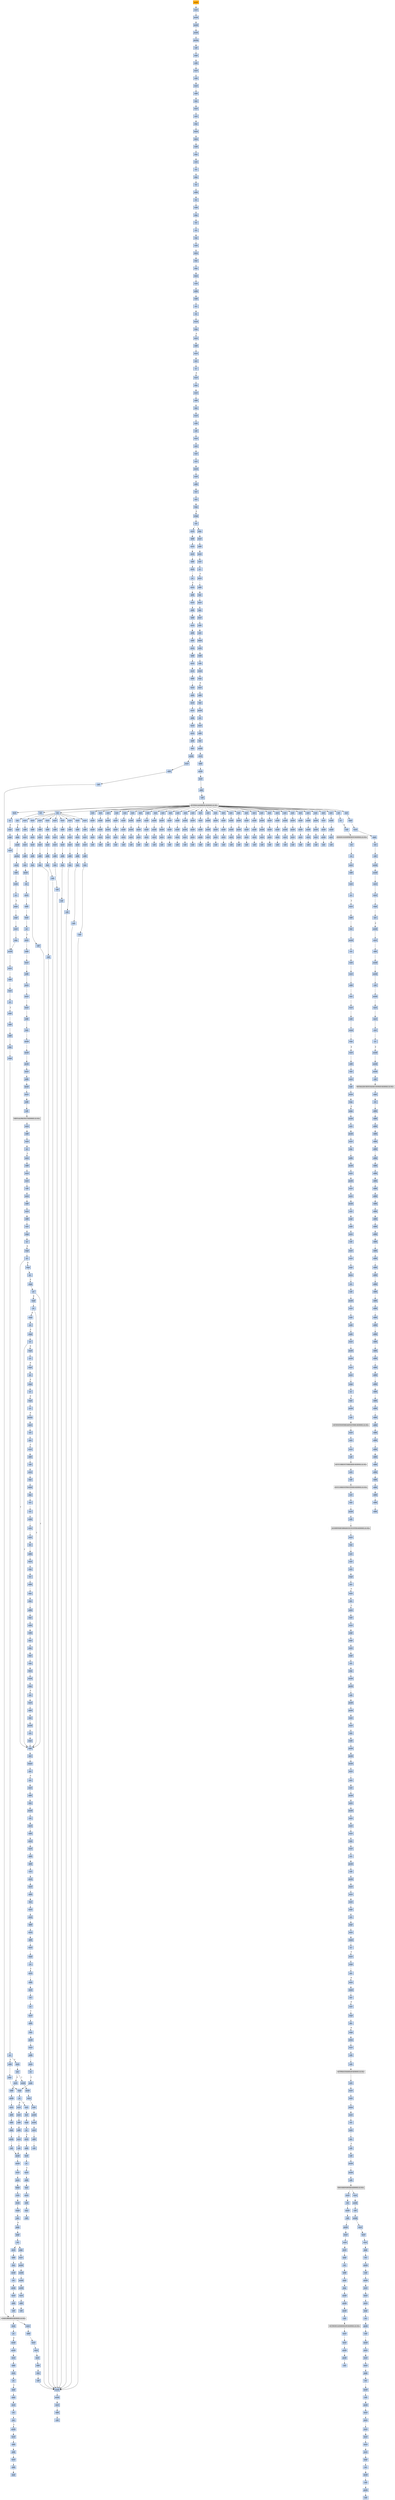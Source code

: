 strict digraph G {
	graph [bgcolor=transparent,
		name=G
	];
	node [color=lightsteelblue,
		fillcolor=lightsteelblue,
		shape=rectangle,
		style=filled
	];
	a0x00469060pushl_ebp	[color=lightgrey,
		fillcolor=orange,
		label=pushl];
	a0x00469061movl_esp_ebp	[label=movl];
	a0x00469060pushl_ebp -> a0x00469061movl_esp_ebp	[color="#000000"];
	a0x00469063pushl_ebx	[label=pushl];
	a0x00469061movl_esp_ebp -> a0x00469063pushl_ebx	[color="#000000"];
	a0x00469064pushl_esi	[label=pushl];
	a0x00469063pushl_ebx -> a0x00469064pushl_esi	[color="#000000"];
	a0x00469065pushl_edi	[label=pushl];
	a0x00469064pushl_esi -> a0x00469065pushl_edi	[color="#000000"];
	a0x00469066pusha_	[label=pusha];
	a0x00469065pushl_edi -> a0x00469066pusha_	[color="#000000"];
	a0x00469067call_0x0046906c	[label=call];
	a0x00469066pusha_ -> a0x00469067call_0x0046906c	[color="#000000"];
	a0x0046906cpopl_ebp	[label=popl];
	a0x00469067call_0x0046906c -> a0x0046906cpopl_ebp	[color="#000000"];
	a0x0046906dsubl_0x40286cUINT32_ebp	[label=subl];
	a0x0046906cpopl_ebp -> a0x0046906dsubl_0x40286cUINT32_ebp	[color="#000000"];
	a0x00469073movl_0x40345dUINT32_ecx	[label=movl];
	a0x0046906dsubl_0x40286cUINT32_ebp -> a0x00469073movl_0x40345dUINT32_ecx	[color="#000000"];
	a0x00469078subl_0x4028c6UINT32_ecx	[label=subl];
	a0x00469073movl_0x40345dUINT32_ecx -> a0x00469078subl_0x4028c6UINT32_ecx	[color="#000000"];
	a0x0046907emovl_ebp_edx	[label=movl];
	a0x00469078subl_0x4028c6UINT32_ecx -> a0x0046907emovl_ebp_edx	[color="#000000"];
	a0x00469080addl_0x4028c6UINT32_edx	[label=addl];
	a0x0046907emovl_ebp_edx -> a0x00469080addl_0x4028c6UINT32_edx	[color="#000000"];
	a0x00469086leal_edx__edi	[label=leal];
	a0x00469080addl_0x4028c6UINT32_edx -> a0x00469086leal_edx__edi	[color="#000000"];
	a0x00469088movl_edi_esi	[label=movl];
	a0x00469086leal_edx__edi -> a0x00469088movl_edi_esi	[color="#000000"];
	a0x0046908axorl_eax_eax	[label=xorl];
	a0x00469088movl_edi_esi -> a0x0046908axorl_eax_eax	[color="#000000"];
	a0x0046908cjmp_0x00469092	[label=jmp];
	a0x0046908axorl_eax_eax -> a0x0046908cjmp_0x00469092	[color="#000000"];
	a0x00469092lodsb_ds_esi__al	[label=lodsb];
	a0x0046908cjmp_0x00469092 -> a0x00469092lodsb_ds_esi__al	[color="#000000"];
	a0x00469093decb_al	[label=decb];
	a0x00469092lodsb_ds_esi__al -> a0x00469093decb_al	[color="#000000"];
	a0x00469095subb_0xffffff91UINT8_al	[label=subb];
	a0x00469093decb_al -> a0x00469095subb_0xffffff91UINT8_al	[color="#000000"];
	a0x00469097jmp_0x0046909a	[label=jmp];
	a0x00469095subb_0xffffff91UINT8_al -> a0x00469097jmp_0x0046909a	[color="#000000"];
	a0x0046909arorb_0x56UINT8_al	[label=rorb];
	a0x00469097jmp_0x0046909a -> a0x0046909arorb_0x56UINT8_al	[color="#000000"];
	a0x0046909dclc_	[label=clc];
	a0x0046909arorb_0x56UINT8_al -> a0x0046909dclc_	[color="#000000"];
	a0x0046909ejmp_0x004690a1	[label=jmp];
	a0x0046909dclc_ -> a0x0046909ejmp_0x004690a1	[color="#000000"];
	a0x004690a1clc_	[label=clc];
	a0x0046909ejmp_0x004690a1 -> a0x004690a1clc_	[color="#000000"];
	a0x004690a2addb_0x25UINT8_al	[label=addb];
	a0x004690a1clc_ -> a0x004690a2addb_0x25UINT8_al	[color="#000000"];
	a0x004690a4stc_	[label=stc];
	a0x004690a2addb_0x25UINT8_al -> a0x004690a4stc_	[color="#000000"];
	a0x004690a5subb_cl_al	[label=subb];
	a0x004690a4stc_ -> a0x004690a5subb_cl_al	[color="#000000"];
	a0x004690a7jmp_0x004690aa	[label=jmp];
	a0x004690a5subb_cl_al -> a0x004690a7jmp_0x004690aa	[color="#000000"];
	a0x004690aaclc_	[label=clc];
	a0x004690a7jmp_0x004690aa -> a0x004690aaclc_	[color="#000000"];
	a0x004690abclc_	[label=clc];
	a0x004690aaclc_ -> a0x004690abclc_	[color="#000000"];
	a0x004690acnop_	[label=nop];
	a0x004690abclc_ -> a0x004690acnop_	[color="#000000"];
	a0x004690adrorb_0xffffffbbUINT8_al	[label=rorb];
	a0x004690acnop_ -> a0x004690adrorb_0xffffffbbUINT8_al	[color="#000000"];
	a0x004690b0decb_al	[label=decb];
	a0x004690adrorb_0xffffffbbUINT8_al -> a0x004690b0decb_al	[color="#000000"];
	a0x004690b2jmp_0x004690b5	[label=jmp];
	a0x004690b0decb_al -> a0x004690b2jmp_0x004690b5	[color="#000000"];
	a0x004690b5jmp_0x004690b8	[label=jmp];
	a0x004690b2jmp_0x004690b5 -> a0x004690b5jmp_0x004690b8	[color="#000000"];
	a0x004690b8decb_al	[label=decb];
	a0x004690b5jmp_0x004690b8 -> a0x004690b8decb_al	[color="#000000"];
	a0x004690barorb_0x3dUINT8_al	[label=rorb];
	a0x004690b8decb_al -> a0x004690barorb_0x3dUINT8_al	[color="#000000"];
	a0x004690bdaddb_0x4dUINT8_al	[label=addb];
	a0x004690barorb_0x3dUINT8_al -> a0x004690bdaddb_0x4dUINT8_al	[color="#000000"];
	a0x004690bfsubb_0x63UINT8_al	[label=subb];
	a0x004690bdaddb_0x4dUINT8_al -> a0x004690bfsubb_0x63UINT8_al	[color="#000000"];
	a0x004690c1stc_	[label=stc];
	a0x004690bfsubb_0x63UINT8_al -> a0x004690c1stc_	[color="#000000"];
	a0x004690c2clc_	[label=clc];
	a0x004690c1stc_ -> a0x004690c2clc_	[color="#000000"];
	a0x004690c3stosb_al_es_edi_	[label=stosb];
	a0x004690c2clc_ -> a0x004690c3stosb_al_es_edi_	[color="#000000"];
	a0x004690c4loop_0x00469092	[label=loop];
	a0x004690c3stosb_al_es_edi_ -> a0x004690c4loop_0x00469092	[color="#000000"];
	a0x004690c6movl_ebp_edx	[label=movl];
	a0x004690c4loop_0x00469092 -> a0x004690c6movl_ebp_edx	[color="#000000",
		label=F];
	a0x004690c8addl_0x40321fUINT32_edx	[label=addl];
	a0x004690c6movl_ebp_edx -> a0x004690c8addl_0x40321fUINT32_edx	[color="#000000"];
	a0x004690cemovl_0x20esp__eax	[label=movl];
	a0x004690c8addl_0x40321fUINT32_edx -> a0x004690cemovl_0x20esp__eax	[color="#000000"];
	a0x004690d2incl_eax	[label=incl];
	a0x004690cemovl_0x20esp__eax -> a0x004690d2incl_eax	[color="#000000"];
	a0x004690d3js_0x004690dd	[label=js];
	a0x004690d2incl_eax -> a0x004690d3js_0x004690dd	[color="#000000"];
	a0x004690d5movl_0x1UINT32_edx_	[label=movl];
	a0x004690d3js_0x004690dd -> a0x004690d5movl_0x1UINT32_edx_	[color="#000000",
		label=F];
	a0x004690dbjmp_0x004690e3	[label=jmp];
	a0x004690d5movl_0x1UINT32_edx_ -> a0x004690dbjmp_0x004690e3	[color="#000000"];
	a0x004690e3movl_ebp_edx	[label=movl];
	a0x004690dbjmp_0x004690e3 -> a0x004690e3movl_ebp_edx	[color="#000000"];
	a0x004690e5addl_0x402866UINT32_edx	[label=addl];
	a0x004690e3movl_ebp_edx -> a0x004690e5addl_0x402866UINT32_edx	[color="#000000"];
	a0x004690ebleal_edx__eax	[label=leal];
	a0x004690e5addl_0x402866UINT32_edx -> a0x004690ebleal_edx__eax	[color="#000000"];
	a0x004690edmovl_0x403065UINT32_ecx	[label=movl];
	a0x004690ebleal_edx__eax -> a0x004690edmovl_0x403065UINT32_ecx	[color="#000000"];
	a0x004690f2subl_0x402866UINT32_ecx	[label=subl];
	a0x004690edmovl_0x403065UINT32_ecx -> a0x004690f2subl_0x402866UINT32_ecx	[color="#000000"];
	a0x004690f8call_0x00469401	[label=call];
	a0x004690f2subl_0x402866UINT32_ecx -> a0x004690f8call_0x00469401	[color="#000000"];
	a0x00469401movl_eax_edi	[label=movl];
	a0x004690f8call_0x00469401 -> a0x00469401movl_eax_edi	[color="#000000"];
	a0x00469403xorl_eax_eax	[label=xorl];
	a0x00469401movl_eax_edi -> a0x00469403xorl_eax_eax	[color="#000000"];
	a0x00469405xorl_ebx_ebx	[label=xorl];
	a0x00469403xorl_eax_eax -> a0x00469405xorl_ebx_ebx	[color="#000000"];
	a0x00469407xorl_edx_edx	[label=xorl];
	a0x00469405xorl_ebx_ebx -> a0x00469407xorl_edx_edx	[color="#000000"];
	a0x00469409movb_edi__al	[label=movb];
	a0x00469407xorl_edx_edx -> a0x00469409movb_edi__al	[color="#000000"];
	a0x0046940bmull_edx_eax	[label=mull];
	a0x00469409movb_edi__al -> a0x0046940bmull_edx_eax	[color="#000000"];
	a0x0046940daddl_eax_ebx	[label=addl];
	a0x0046940bmull_edx_eax -> a0x0046940daddl_eax_ebx	[color="#000000"];
	a0x0046940fincl_edx	[label=incl];
	a0x0046940daddl_eax_ebx -> a0x0046940fincl_edx	[color="#000000"];
	a0x00469410incl_edi	[label=incl];
	a0x0046940fincl_edx -> a0x00469410incl_edi	[color="#000000"];
	a0x00469411loop_0x00469409	[label=loop];
	a0x00469410incl_edi -> a0x00469411loop_0x00469409	[color="#000000"];
	a0x00469413xchgl_eax_ebx	[label=xchgl];
	a0x00469411loop_0x00469409 -> a0x00469413xchgl_eax_ebx	[color="#000000",
		label=F];
	a0x00469414ret	[label=ret];
	a0x00469413xchgl_eax_ebx -> a0x00469414ret	[color="#000000"];
	a0x004690fdmovl_ebp_edx	[label=movl];
	a0x00469414ret -> a0x004690fdmovl_ebp_edx	[color="#000000"];
	a0x00469815jmp_0x00469819	[label=jmp];
	a0x00469414ret -> a0x00469815jmp_0x00469819	[color="#000000"];
	a0x004690ffaddl_0x40321bUINT32_edx	[label=addl];
	a0x004690fdmovl_ebp_edx -> a0x004690ffaddl_0x40321bUINT32_edx	[color="#000000"];
	a0x00469105movl_eax_edx_	[label=movl];
	a0x004690ffaddl_0x40321bUINT32_edx -> a0x00469105movl_eax_edx_	[color="#000000"];
	a0x00469107movl_ebp_edx	[label=movl];
	a0x00469105movl_eax_edx_ -> a0x00469107movl_ebp_edx	[color="#000000"];
	a0x00469109addl_0x403213UINT32_edx	[label=addl];
	a0x00469107movl_ebp_edx -> a0x00469109addl_0x403213UINT32_edx	[color="#000000"];
	a0x0046910ftestl_0x1UINT32_edx_	[label=testl];
	a0x00469109addl_0x403213UINT32_edx -> a0x0046910ftestl_0x1UINT32_edx_	[color="#000000"];
	a0x00469115je_0x0046915f	[label=je];
	a0x0046910ftestl_0x1UINT32_edx_ -> a0x00469115je_0x0046915f	[color="#000000"];
	a0x0046915fmovl_ebp_edx	[label=movl];
	a0x00469115je_0x0046915f -> a0x0046915fmovl_ebp_edx	[color="#000000",
		label=T];
	a0x00469161addl_0x40320bUINT32_edx	[label=addl];
	a0x0046915fmovl_ebp_edx -> a0x00469161addl_0x40320bUINT32_edx	[color="#000000"];
	a0x00469167movl_edx__eax	[label=movl];
	a0x00469161addl_0x40320bUINT32_edx -> a0x00469167movl_edx__eax	[color="#000000"];
	a0x00469169addl_0x3ceax__eax	[label=addl];
	a0x00469167movl_edx__eax -> a0x00469169addl_0x3ceax__eax	[color="#000000"];
	a0x0046916caddl_0x80UINT32_eax	[label=addl];
	a0x00469169addl_0x3ceax__eax -> a0x0046916caddl_0x80UINT32_eax	[color="#000000"];
	a0x00469171movl_eax__ecx	[label=movl];
	a0x0046916caddl_0x80UINT32_eax -> a0x00469171movl_eax__ecx	[color="#000000"];
	a0x00469173addl_edx__ecx	[label=addl];
	a0x00469171movl_eax__ecx -> a0x00469173addl_edx__ecx	[color="#000000"];
	a0x00469175addl_0x10UINT8_ecx	[label=addl];
	a0x00469173addl_edx__ecx -> a0x00469175addl_0x10UINT8_ecx	[color="#000000"];
	a0x00469178movl_ecx__eax	[label=movl];
	a0x00469175addl_0x10UINT8_ecx -> a0x00469178movl_ecx__eax	[color="#000000"];
	a0x0046917aaddl_edx__eax	[label=addl];
	a0x00469178movl_ecx__eax -> a0x0046917aaddl_edx__eax	[color="#000000"];
	a0x0046917cmovl_eax__ebx	[label=movl];
	a0x0046917aaddl_edx__eax -> a0x0046917cmovl_eax__ebx	[color="#000000"];
	a0x0046917emovl_ebp_edx	[label=movl];
	a0x0046917cmovl_eax__ebx -> a0x0046917emovl_ebp_edx	[color="#000000"];
	a0x00469180addl_0x403397UINT32_edx	[label=addl];
	a0x0046917emovl_ebp_edx -> a0x00469180addl_0x403397UINT32_edx	[color="#000000"];
	a0x00469186movl_ebx_edx_	[label=movl];
	a0x00469180addl_0x403397UINT32_edx -> a0x00469186movl_ebx_edx_	[color="#000000"];
	a0x00469188addl_0x4UINT8_eax	[label=addl];
	a0x00469186movl_ebx_edx_ -> a0x00469188addl_0x4UINT8_eax	[color="#000000"];
	a0x0046918bmovl_eax__ebx	[label=movl];
	a0x00469188addl_0x4UINT8_eax -> a0x0046918bmovl_eax__ebx	[color="#000000"];
	a0x0046918dmovl_ebp_edx	[label=movl];
	a0x0046918bmovl_eax__ebx -> a0x0046918dmovl_ebp_edx	[color="#000000"];
	a0x0046918faddl_0x40339bUINT32_edx	[label=addl];
	a0x0046918dmovl_ebp_edx -> a0x0046918faddl_0x40339bUINT32_edx	[color="#000000"];
	a0x00469195movl_ebx_edx_	[label=movl];
	a0x0046918faddl_0x40339bUINT32_edx -> a0x00469195movl_ebx_edx_	[color="#000000"];
	a0x00469197movl_ebp_edx	[label=movl];
	a0x00469195movl_ebx_edx_ -> a0x00469197movl_ebp_edx	[color="#000000"];
	a0x00469199addl_0x40339fUINT32_edx	[label=addl];
	a0x00469197movl_ebp_edx -> a0x00469199addl_0x40339fUINT32_edx	[color="#000000"];
	a0x0046919fleal_edx__eax	[label=leal];
	a0x00469199addl_0x40339fUINT32_edx -> a0x0046919fleal_edx__eax	[color="#000000"];
	a0x004691a1pushl_eax	[label=pushl];
	a0x0046919fleal_edx__eax -> a0x004691a1pushl_eax	[color="#000000"];
	a0x004691a2movl_ebp_edx	[label=movl];
	a0x004691a1pushl_eax -> a0x004691a2movl_ebp_edx	[color="#000000"];
	a0x004691a4addl_0x403397UINT32_edx	[label=addl];
	a0x004691a2movl_ebp_edx -> a0x004691a4addl_0x403397UINT32_edx	[color="#000000"];
	a0x004691aacall_edx_	[label=call];
	a0x004691a4addl_0x403397UINT32_edx -> a0x004691aacall_edx_	[color="#000000"];
	LOADLIBRARYA_KERNEL32_DLL	[color=lightgrey,
		fillcolor=lightgrey,
		label="LOADLIBRARYA-KERNEL32-DLL"];
	a0x004691aacall_edx_ -> LOADLIBRARYA_KERNEL32_DLL	[color="#000000"];
	a0x004691acmovl_ebp_edx	[label=movl];
	LOADLIBRARYA_KERNEL32_DLL -> a0x004691acmovl_ebp_edx	[color="#000000"];
	a0x0046967atestl_eax_eax	[label=testl];
	LOADLIBRARYA_KERNEL32_DLL -> a0x0046967atestl_eax_eax	[color="#000000"];
	a0x004691aeaddl_0x4033acUINT32_edx	[label=addl];
	a0x004691acmovl_ebp_edx -> a0x004691aeaddl_0x4033acUINT32_edx	[color="#000000"];
	a0x004691b4movl_eax_esi	[label=movl];
	a0x004691aeaddl_0x4033acUINT32_edx -> a0x004691b4movl_eax_esi	[color="#000000"];
	a0x004691b6movl_eax_edx_	[label=movl];
	a0x004691b4movl_eax_esi -> a0x004691b6movl_eax_edx_	[color="#000000"];
	a0x004691b8movl_ebp_edx	[label=movl];
	a0x004691b6movl_eax_edx_ -> a0x004691b8movl_ebp_edx	[color="#000000"];
	a0x004691baaddl_0x4033b0UINT32_edx	[label=addl];
	a0x004691b8movl_ebp_edx -> a0x004691baaddl_0x4033b0UINT32_edx	[color="#000000"];
	a0x004691c0leal_edx__eax	[label=leal];
	a0x004691baaddl_0x4033b0UINT32_edx -> a0x004691c0leal_edx__eax	[color="#000000"];
	a0x004691c2call_0x004692a5	[label=call];
	a0x004691c0leal_edx__eax -> a0x004691c2call_0x004692a5	[color="#000000"];
	a0x004692a5pushl_eax	[label=pushl];
	a0x004691c2call_0x004692a5 -> a0x004692a5pushl_eax	[color="#000000"];
	a0x004692a6pushl_esi	[label=pushl];
	a0x004692a5pushl_eax -> a0x004692a6pushl_esi	[color="#000000"];
	a0x004692a7movl_ebp_edx	[label=movl];
	a0x004692a6pushl_esi -> a0x004692a7movl_ebp_edx	[color="#000000"];
	a0x004692a9addl_0x40339bUINT32_edx	[label=addl];
	a0x004692a7movl_ebp_edx -> a0x004692a9addl_0x40339bUINT32_edx	[color="#000000"];
	a0x004692afcall_edx_	[label=call];
	a0x004692a9addl_0x40339bUINT32_edx -> a0x004692afcall_edx_	[color="#000000"];
	GETPROCADDRESS_KERNEL32_DLL	[color=lightgrey,
		fillcolor=lightgrey,
		label="GETPROCADDRESS-KERNEL32-DLL"];
	a0x004692b1ret	[label=ret];
	GETPROCADDRESS_KERNEL32_DLL -> a0x004692b1ret	[color="#000000"];
	a0x00469700orl_eax_eax	[label=orl];
	GETPROCADDRESS_KERNEL32_DLL -> a0x00469700orl_eax_eax	[color="#000000"];
	a0x00469749testl_eax_eax	[label=testl];
	GETPROCADDRESS_KERNEL32_DLL -> a0x00469749testl_eax_eax	[color="#000000"];
	a0x00469884orl_eax_eax	[label=orl];
	GETPROCADDRESS_KERNEL32_DLL -> a0x00469884orl_eax_eax	[color="#000000"];
	a0x00409caaxorl_0x0042bdc0_eax	[label=xorl];
	GETPROCADDRESS_KERNEL32_DLL -> a0x00409caaxorl_0x0042bdc0_eax	[color="#000000"];
	a0x00409cbdxorl_0x0042bdc0_eax	[label=xorl];
	GETPROCADDRESS_KERNEL32_DLL -> a0x00409cbdxorl_0x0042bdc0_eax	[color="#000000"];
	a0x00409cd0xorl_0x0042bdc0_eax	[label=xorl];
	GETPROCADDRESS_KERNEL32_DLL -> a0x00409cd0xorl_0x0042bdc0_eax	[color="#000000"];
	a0x00409ce3xorl_0x0042bdc0_eax	[label=xorl];
	GETPROCADDRESS_KERNEL32_DLL -> a0x00409ce3xorl_0x0042bdc0_eax	[color="#000000"];
	a0x00409cf6xorl_0x0042bdc0_eax	[label=xorl];
	GETPROCADDRESS_KERNEL32_DLL -> a0x00409cf6xorl_0x0042bdc0_eax	[color="#000000"];
	a0x00409d09xorl_0x0042bdc0_eax	[label=xorl];
	GETPROCADDRESS_KERNEL32_DLL -> a0x00409d09xorl_0x0042bdc0_eax	[color="#000000"];
	a0x00409d1cxorl_0x0042bdc0_eax	[label=xorl];
	GETPROCADDRESS_KERNEL32_DLL -> a0x00409d1cxorl_0x0042bdc0_eax	[color="#000000"];
	a0x00409d2fxorl_0x0042bdc0_eax	[label=xorl];
	GETPROCADDRESS_KERNEL32_DLL -> a0x00409d2fxorl_0x0042bdc0_eax	[color="#000000"];
	a0x00409d42xorl_0x0042bdc0_eax	[label=xorl];
	GETPROCADDRESS_KERNEL32_DLL -> a0x00409d42xorl_0x0042bdc0_eax	[color="#000000"];
	a0x00409d55xorl_0x0042bdc0_eax	[label=xorl];
	GETPROCADDRESS_KERNEL32_DLL -> a0x00409d55xorl_0x0042bdc0_eax	[color="#000000"];
	a0x00409d68xorl_0x0042bdc0_eax	[label=xorl];
	GETPROCADDRESS_KERNEL32_DLL -> a0x00409d68xorl_0x0042bdc0_eax	[color="#000000"];
	a0x00409d7bxorl_0x0042bdc0_eax	[label=xorl];
	GETPROCADDRESS_KERNEL32_DLL -> a0x00409d7bxorl_0x0042bdc0_eax	[color="#000000"];
	a0x00409d8exorl_0x0042bdc0_eax	[label=xorl];
	GETPROCADDRESS_KERNEL32_DLL -> a0x00409d8exorl_0x0042bdc0_eax	[color="#000000"];
	a0x00409da1xorl_0x0042bdc0_eax	[label=xorl];
	GETPROCADDRESS_KERNEL32_DLL -> a0x00409da1xorl_0x0042bdc0_eax	[color="#000000"];
	a0x00409db4xorl_0x0042bdc0_eax	[label=xorl];
	GETPROCADDRESS_KERNEL32_DLL -> a0x00409db4xorl_0x0042bdc0_eax	[color="#000000"];
	a0x00409dc7xorl_0x0042bdc0_eax	[label=xorl];
	GETPROCADDRESS_KERNEL32_DLL -> a0x00409dc7xorl_0x0042bdc0_eax	[color="#000000"];
	a0x00409ddaxorl_0x0042bdc0_eax	[label=xorl];
	GETPROCADDRESS_KERNEL32_DLL -> a0x00409ddaxorl_0x0042bdc0_eax	[color="#000000"];
	a0x00409dedxorl_0x0042bdc0_eax	[label=xorl];
	GETPROCADDRESS_KERNEL32_DLL -> a0x00409dedxorl_0x0042bdc0_eax	[color="#000000"];
	a0x00409e00xorl_0x0042bdc0_eax	[label=xorl];
	GETPROCADDRESS_KERNEL32_DLL -> a0x00409e00xorl_0x0042bdc0_eax	[color="#000000"];
	a0x00409e13xorl_0x0042bdc0_eax	[label=xorl];
	GETPROCADDRESS_KERNEL32_DLL -> a0x00409e13xorl_0x0042bdc0_eax	[color="#000000"];
	a0x00409e26xorl_0x0042bdc0_eax	[label=xorl];
	GETPROCADDRESS_KERNEL32_DLL -> a0x00409e26xorl_0x0042bdc0_eax	[color="#000000"];
	a0x00409e39xorl_0x0042bdc0_eax	[label=xorl];
	GETPROCADDRESS_KERNEL32_DLL -> a0x00409e39xorl_0x0042bdc0_eax	[color="#000000"];
	a0x00409e4cxorl_0x0042bdc0_eax	[label=xorl];
	GETPROCADDRESS_KERNEL32_DLL -> a0x00409e4cxorl_0x0042bdc0_eax	[color="#000000"];
	a0x00409e5fxorl_0x0042bdc0_eax	[label=xorl];
	GETPROCADDRESS_KERNEL32_DLL -> a0x00409e5fxorl_0x0042bdc0_eax	[color="#000000"];
	a0x00409e72xorl_0x0042bdc0_eax	[label=xorl];
	GETPROCADDRESS_KERNEL32_DLL -> a0x00409e72xorl_0x0042bdc0_eax	[color="#000000"];
	a0x00409e85xorl_0x0042bdc0_eax	[label=xorl];
	GETPROCADDRESS_KERNEL32_DLL -> a0x00409e85xorl_0x0042bdc0_eax	[color="#000000"];
	a0x00409e98xorl_0x0042bdc0_eax	[label=xorl];
	GETPROCADDRESS_KERNEL32_DLL -> a0x00409e98xorl_0x0042bdc0_eax	[color="#000000"];
	a0x00409eabxorl_0x0042bdc0_eax	[label=xorl];
	GETPROCADDRESS_KERNEL32_DLL -> a0x00409eabxorl_0x0042bdc0_eax	[color="#000000"];
	a0x00409ebexorl_0x0042bdc0_eax	[label=xorl];
	GETPROCADDRESS_KERNEL32_DLL -> a0x00409ebexorl_0x0042bdc0_eax	[color="#000000"];
	a0x00409ed1xorl_0x0042bdc0_eax	[label=xorl];
	GETPROCADDRESS_KERNEL32_DLL -> a0x00409ed1xorl_0x0042bdc0_eax	[color="#000000"];
	a0x00409ee4xorl_0x0042bdc0_eax	[label=xorl];
	GETPROCADDRESS_KERNEL32_DLL -> a0x00409ee4xorl_0x0042bdc0_eax	[color="#000000"];
	a0x00409ef7xorl_0x0042bdc0_eax	[label=xorl];
	GETPROCADDRESS_KERNEL32_DLL -> a0x00409ef7xorl_0x0042bdc0_eax	[color="#000000"];
	a0x00409f0axorl_0x0042bdc0_eax	[label=xorl];
	GETPROCADDRESS_KERNEL32_DLL -> a0x00409f0axorl_0x0042bdc0_eax	[color="#000000"];
	a0x004691c7movl_ebp_edx	[label=movl];
	a0x004692b1ret -> a0x004691c7movl_ebp_edx	[color="#000000"];
	a0x004691e0movl_ebp_edx	[label=movl];
	a0x004692b1ret -> a0x004691e0movl_ebp_edx	[color="#000000"];
	a0x004691f9movl_ebp_edx	[label=movl];
	a0x004692b1ret -> a0x004691f9movl_ebp_edx	[color="#000000"];
	a0x00469212movl_ebp_edx	[label=movl];
	a0x004692b1ret -> a0x00469212movl_ebp_edx	[color="#000000"];
	a0x0046922bmovl_ebp_edx	[label=movl];
	a0x004692b1ret -> a0x0046922bmovl_ebp_edx	[color="#000000"];
	a0x00469244movl_ebp_edx	[label=movl];
	a0x004692b1ret -> a0x00469244movl_ebp_edx	[color="#000000"];
	a0x0046925dmovl_ebp_edx	[label=movl];
	a0x004692b1ret -> a0x0046925dmovl_ebp_edx	[color="#000000"];
	a0x00469276movl_ebp_edx	[label=movl];
	a0x004692b1ret -> a0x00469276movl_ebp_edx	[color="#000000"];
	a0x0046928fmovl_ebp_edx	[label=movl];
	a0x004692b1ret -> a0x0046928fmovl_ebp_edx	[color="#000000"];
	a0x004691c9addl_0x4033c1UINT32_edx	[label=addl];
	a0x004691c7movl_ebp_edx -> a0x004691c9addl_0x4033c1UINT32_edx	[color="#000000"];
	a0x004691cfmovl_eax_edx_	[label=movl];
	a0x004691c9addl_0x4033c1UINT32_edx -> a0x004691cfmovl_eax_edx_	[color="#000000"];
	a0x004691d1movl_ebp_edx	[label=movl];
	a0x004691cfmovl_eax_edx_ -> a0x004691d1movl_ebp_edx	[color="#000000"];
	a0x004691d3addl_0x4033c5UINT32_edx	[label=addl];
	a0x004691d1movl_ebp_edx -> a0x004691d3addl_0x4033c5UINT32_edx	[color="#000000"];
	a0x004691d9leal_edx__eax	[label=leal];
	a0x004691d3addl_0x4033c5UINT32_edx -> a0x004691d9leal_edx__eax	[color="#000000"];
	a0x004691dbcall_0x004692a5	[label=call];
	a0x004691d9leal_edx__eax -> a0x004691dbcall_0x004692a5	[color="#000000"];
	a0x004691dbcall_0x004692a5 -> a0x004692a5pushl_eax	[color="#000000"];
	a0x004691e2addl_0x4033d4UINT32_edx	[label=addl];
	a0x004691e0movl_ebp_edx -> a0x004691e2addl_0x4033d4UINT32_edx	[color="#000000"];
	a0x004691e8movl_eax_edx_	[label=movl];
	a0x004691e2addl_0x4033d4UINT32_edx -> a0x004691e8movl_eax_edx_	[color="#000000"];
	a0x004691eamovl_ebp_edx	[label=movl];
	a0x004691e8movl_eax_edx_ -> a0x004691eamovl_ebp_edx	[color="#000000"];
	a0x004691ecaddl_0x4033d8UINT32_edx	[label=addl];
	a0x004691eamovl_ebp_edx -> a0x004691ecaddl_0x4033d8UINT32_edx	[color="#000000"];
	a0x004691f2leal_edx__eax	[label=leal];
	a0x004691ecaddl_0x4033d8UINT32_edx -> a0x004691f2leal_edx__eax	[color="#000000"];
	a0x004691f4call_0x004692a5	[label=call];
	a0x004691f2leal_edx__eax -> a0x004691f4call_0x004692a5	[color="#000000"];
	a0x004691f4call_0x004692a5 -> a0x004692a5pushl_eax	[color="#000000"];
	a0x004691fbaddl_0x4033ebUINT32_edx	[label=addl];
	a0x004691f9movl_ebp_edx -> a0x004691fbaddl_0x4033ebUINT32_edx	[color="#000000"];
	a0x00469201movl_eax_edx_	[label=movl];
	a0x004691fbaddl_0x4033ebUINT32_edx -> a0x00469201movl_eax_edx_	[color="#000000"];
	a0x00469203movl_ebp_edx	[label=movl];
	a0x00469201movl_eax_edx_ -> a0x00469203movl_ebp_edx	[color="#000000"];
	a0x00469205addl_0x4033efUINT32_edx	[label=addl];
	a0x00469203movl_ebp_edx -> a0x00469205addl_0x4033efUINT32_edx	[color="#000000"];
	a0x0046920bleal_edx__eax	[label=leal];
	a0x00469205addl_0x4033efUINT32_edx -> a0x0046920bleal_edx__eax	[color="#000000"];
	a0x0046920dcall_0x004692a5	[label=call];
	a0x0046920bleal_edx__eax -> a0x0046920dcall_0x004692a5	[color="#000000"];
	a0x0046920dcall_0x004692a5 -> a0x004692a5pushl_eax	[color="#000000"];
	a0x00469214addl_0x4033fbUINT32_edx	[label=addl];
	a0x00469212movl_ebp_edx -> a0x00469214addl_0x4033fbUINT32_edx	[color="#000000"];
	a0x0046921amovl_eax_edx_	[label=movl];
	a0x00469214addl_0x4033fbUINT32_edx -> a0x0046921amovl_eax_edx_	[color="#000000"];
	a0x0046921cmovl_ebp_edx	[label=movl];
	a0x0046921amovl_eax_edx_ -> a0x0046921cmovl_ebp_edx	[color="#000000"];
	a0x0046921eaddl_0x4033ffUINT32_edx	[label=addl];
	a0x0046921cmovl_ebp_edx -> a0x0046921eaddl_0x4033ffUINT32_edx	[color="#000000"];
	a0x00469224leal_edx__eax	[label=leal];
	a0x0046921eaddl_0x4033ffUINT32_edx -> a0x00469224leal_edx__eax	[color="#000000"];
	a0x00469226call_0x004692a5	[label=call];
	a0x00469224leal_edx__eax -> a0x00469226call_0x004692a5	[color="#000000"];
	a0x00469226call_0x004692a5 -> a0x004692a5pushl_eax	[color="#000000"];
	a0x0046922daddl_0x40340bUINT32_edx	[label=addl];
	a0x0046922bmovl_ebp_edx -> a0x0046922daddl_0x40340bUINT32_edx	[color="#000000"];
	a0x00469233movl_eax_edx_	[label=movl];
	a0x0046922daddl_0x40340bUINT32_edx -> a0x00469233movl_eax_edx_	[color="#000000"];
	a0x00469235movl_ebp_edx	[label=movl];
	a0x00469233movl_eax_edx_ -> a0x00469235movl_ebp_edx	[color="#000000"];
	a0x00469237addl_0x40340fUINT32_edx	[label=addl];
	a0x00469235movl_ebp_edx -> a0x00469237addl_0x40340fUINT32_edx	[color="#000000"];
	a0x0046923dleal_edx__eax	[label=leal];
	a0x00469237addl_0x40340fUINT32_edx -> a0x0046923dleal_edx__eax	[color="#000000"];
	a0x0046923fcall_0x004692a5	[label=call];
	a0x0046923dleal_edx__eax -> a0x0046923fcall_0x004692a5	[color="#000000"];
	a0x0046923fcall_0x004692a5 -> a0x004692a5pushl_eax	[color="#000000"];
	a0x00469246addl_0x40341aUINT32_edx	[label=addl];
	a0x00469244movl_ebp_edx -> a0x00469246addl_0x40341aUINT32_edx	[color="#000000"];
	a0x0046924cmovl_eax_edx_	[label=movl];
	a0x00469246addl_0x40341aUINT32_edx -> a0x0046924cmovl_eax_edx_	[color="#000000"];
	a0x0046924emovl_ebp_edx	[label=movl];
	a0x0046924cmovl_eax_edx_ -> a0x0046924emovl_ebp_edx	[color="#000000"];
	a0x00469250addl_0x40341eUINT32_edx	[label=addl];
	a0x0046924emovl_ebp_edx -> a0x00469250addl_0x40341eUINT32_edx	[color="#000000"];
	a0x00469256leal_edx__eax	[label=leal];
	a0x00469250addl_0x40341eUINT32_edx -> a0x00469256leal_edx__eax	[color="#000000"];
	a0x00469258call_0x004692a5	[label=call];
	a0x00469256leal_edx__eax -> a0x00469258call_0x004692a5	[color="#000000"];
	a0x00469258call_0x004692a5 -> a0x004692a5pushl_eax	[color="#000000"];
	a0x0046925faddl_0x403427UINT32_edx	[label=addl];
	a0x0046925dmovl_ebp_edx -> a0x0046925faddl_0x403427UINT32_edx	[color="#000000"];
	a0x00469265movl_eax_edx_	[label=movl];
	a0x0046925faddl_0x403427UINT32_edx -> a0x00469265movl_eax_edx_	[color="#000000"];
	a0x00469267movl_ebp_edx	[label=movl];
	a0x00469265movl_eax_edx_ -> a0x00469267movl_ebp_edx	[color="#000000"];
	a0x00469269addl_0x40342bUINT32_edx	[label=addl];
	a0x00469267movl_ebp_edx -> a0x00469269addl_0x40342bUINT32_edx	[color="#000000"];
	a0x0046926fleal_edx__eax	[label=leal];
	a0x00469269addl_0x40342bUINT32_edx -> a0x0046926fleal_edx__eax	[color="#000000"];
	a0x00469271call_0x004692a5	[label=call];
	a0x0046926fleal_edx__eax -> a0x00469271call_0x004692a5	[color="#000000"];
	a0x00469271call_0x004692a5 -> a0x004692a5pushl_eax	[color="#000000"];
	a0x00469278addl_0x403437UINT32_edx	[label=addl];
	a0x00469276movl_ebp_edx -> a0x00469278addl_0x403437UINT32_edx	[color="#000000"];
	a0x0046927emovl_eax_edx_	[label=movl];
	a0x00469278addl_0x403437UINT32_edx -> a0x0046927emovl_eax_edx_	[color="#000000"];
	a0x00469280movl_ebp_edx	[label=movl];
	a0x0046927emovl_eax_edx_ -> a0x00469280movl_ebp_edx	[color="#000000"];
	a0x00469282addl_0x40343bUINT32_edx	[label=addl];
	a0x00469280movl_ebp_edx -> a0x00469282addl_0x40343bUINT32_edx	[color="#000000"];
	a0x00469288leal_edx__eax	[label=leal];
	a0x00469282addl_0x40343bUINT32_edx -> a0x00469288leal_edx__eax	[color="#000000"];
	a0x0046928acall_0x004692a5	[label=call];
	a0x00469288leal_edx__eax -> a0x0046928acall_0x004692a5	[color="#000000"];
	a0x0046928acall_0x004692a5 -> a0x004692a5pushl_eax	[color="#000000"];
	a0x00469291addl_0x403447UINT32_edx	[label=addl];
	a0x0046928fmovl_ebp_edx -> a0x00469291addl_0x403447UINT32_edx	[color="#000000"];
	a0x00469297movl_eax_edx_	[label=movl];
	a0x00469291addl_0x403447UINT32_edx -> a0x00469297movl_eax_edx_	[color="#000000"];
	a0x00469299movl_ebp_edx	[label=movl];
	a0x00469297movl_eax_edx_ -> a0x00469299movl_ebp_edx	[color="#000000"];
	a0x0046929baddl_0x402ab2UINT32_edx	[label=addl];
	a0x00469299movl_ebp_edx -> a0x0046929baddl_0x402ab2UINT32_edx	[color="#000000"];
	a0x004692a1leal_edx__eax	[label=leal];
	a0x0046929baddl_0x402ab2UINT32_edx -> a0x004692a1leal_edx__eax	[color="#000000"];
	a0x004692a3pushl_eax	[label=pushl];
	a0x004692a1leal_edx__eax -> a0x004692a3pushl_eax	[color="#000000"];
	a0x004692a4ret	[label=ret];
	a0x004692a3pushl_eax -> a0x004692a4ret	[color="#000000"];
	a0x004692b2movl_ebp_edx	[label=movl];
	a0x004692a4ret -> a0x004692b2movl_ebp_edx	[color="#000000"];
	a0x004692b4addl_0x403213UINT32_edx	[label=addl];
	a0x004692b2movl_ebp_edx -> a0x004692b4addl_0x403213UINT32_edx	[color="#000000"];
	a0x004692batestl_0x10UINT32_edx_	[label=testl];
	a0x004692b4addl_0x403213UINT32_edx -> a0x004692batestl_0x10UINT32_edx_	[color="#000000"];
	a0x004692c0je_0x004692fd	[label=je];
	a0x004692batestl_0x10UINT32_edx_ -> a0x004692c0je_0x004692fd	[color="#000000"];
	a0x004692fdmovl_ebp_edx	[label=movl];
	a0x004692c0je_0x004692fd -> a0x004692fdmovl_ebp_edx	[color="#000000",
		label=T];
	a0x004692ffaddl_0x40320bUINT32_edx	[label=addl];
	a0x004692fdmovl_ebp_edx -> a0x004692ffaddl_0x40320bUINT32_edx	[color="#000000"];
	a0x00469305movl_edx__edi	[label=movl];
	a0x004692ffaddl_0x40320bUINT32_edx -> a0x00469305movl_edx__edi	[color="#000000"];
	a0x00469307addl_0x3cedi__edi	[label=addl];
	a0x00469305movl_edx__edi -> a0x00469307addl_0x3cedi__edi	[color="#000000"];
	a0x0046930amovl_edx__esi	[label=movl];
	a0x00469307addl_0x3cedi__edi -> a0x0046930amovl_edx__esi	[color="#000000"];
	a0x0046930cmovl_0x54edi__ecx	[label=movl];
	a0x0046930amovl_edx__esi -> a0x0046930cmovl_0x54edi__ecx	[color="#000000"];
	a0x0046930fmovl_ebp_edx	[label=movl];
	a0x0046930cmovl_0x54edi__ecx -> a0x0046930fmovl_ebp_edx	[color="#000000"];
	a0x00469311addl_0x403479UINT32_edx	[label=addl];
	a0x0046930fmovl_ebp_edx -> a0x00469311addl_0x403479UINT32_edx	[color="#000000"];
	a0x00469317leal_edx__eax	[label=leal];
	a0x00469311addl_0x403479UINT32_edx -> a0x00469317leal_edx__eax	[color="#000000"];
	a0x00469319pushl_eax	[label=pushl];
	a0x00469317leal_edx__eax -> a0x00469319pushl_eax	[color="#000000"];
	a0x0046931apushl_0x4UINT8	[label=pushl];
	a0x00469319pushl_eax -> a0x0046931apushl_0x4UINT8	[color="#000000"];
	a0x0046931cpushl_ecx	[label=pushl];
	a0x0046931apushl_0x4UINT8 -> a0x0046931cpushl_ecx	[color="#000000"];
	a0x0046931dmovl_ebp_edx	[label=movl];
	a0x0046931cpushl_ecx -> a0x0046931dmovl_ebp_edx	[color="#000000"];
	a0x0046931faddl_0x40320bUINT32_edx	[label=addl];
	a0x0046931dmovl_ebp_edx -> a0x0046931faddl_0x40320bUINT32_edx	[color="#000000"];
	a0x00469325pushl_edx_	[label=pushl];
	a0x0046931faddl_0x40320bUINT32_edx -> a0x00469325pushl_edx_	[color="#000000"];
	a0x00469327movl_ebp_edx	[label=movl];
	a0x00469325pushl_edx_ -> a0x00469327movl_ebp_edx	[color="#000000"];
	a0x00469329addl_0x4033d4UINT32_edx	[label=addl];
	a0x00469327movl_ebp_edx -> a0x00469329addl_0x4033d4UINT32_edx	[color="#000000"];
	a0x0046932fcall_edx_	[label=call];
	a0x00469329addl_0x4033d4UINT32_edx -> a0x0046932fcall_edx_	[color="#000000"];
	VIRTUALPROTECT_KERNEL32_DLL	[color=lightgrey,
		fillcolor=lightgrey,
		label="VIRTUALPROTECT-KERNEL32-DLL"];
	a0x0046932fcall_edx_ -> VIRTUALPROTECT_KERNEL32_DLL	[color="#000000"];
	a0x00469331movl_ebp_edx	[label=movl];
	VIRTUALPROTECT_KERNEL32_DLL -> a0x00469331movl_ebp_edx	[color="#000000"];
	a0x00469333addl_0x403213UINT32_edx	[label=addl];
	a0x00469331movl_ebp_edx -> a0x00469333addl_0x403213UINT32_edx	[color="#000000"];
	a0x00469339testl_0x8UINT32_edx_	[label=testl];
	a0x00469333addl_0x403213UINT32_edx -> a0x00469339testl_0x8UINT32_edx_	[color="#000000"];
	a0x0046933fje_0x0046942e	[label=je];
	a0x00469339testl_0x8UINT32_edx_ -> a0x0046933fje_0x0046942e	[color="#000000"];
	a0x0046942emovl_ebp_edx	[label=movl];
	a0x0046933fje_0x0046942e -> a0x0046942emovl_ebp_edx	[color="#000000",
		label=T];
	a0x00469430addl_0x40320bUINT32_edx	[label=addl];
	a0x0046942emovl_ebp_edx -> a0x00469430addl_0x40320bUINT32_edx	[color="#000000"];
	a0x00469436movl_edx__eax	[label=movl];
	a0x00469430addl_0x40320bUINT32_edx -> a0x00469436movl_edx__eax	[color="#000000"];
	a0x00469438movl_0x1UINT32_ebx	[label=movl];
	a0x00469436movl_edx__eax -> a0x00469438movl_0x1UINT32_ebx	[color="#000000"];
	a0x0046943dcall_0x00469494	[label=call];
	a0x00469438movl_0x1UINT32_ebx -> a0x0046943dcall_0x00469494	[color="#000000"];
	a0x00469494movl_eax_edi	[label=movl];
	a0x0046943dcall_0x00469494 -> a0x00469494movl_eax_edi	[color="#000000"];
	a0x00469496addl_0x3cedi__edi	[label=addl];
	a0x00469494movl_eax_edi -> a0x00469496addl_0x3cedi__edi	[color="#000000"];
	a0x00469499movl_edi_esi	[label=movl];
	a0x00469496addl_0x3cedi__edi -> a0x00469499movl_edi_esi	[color="#000000"];
	a0x0046949baddl_0xf8UINT32_esi	[label=addl];
	a0x00469499movl_edi_esi -> a0x0046949baddl_0xf8UINT32_esi	[color="#000000"];
	a0x004694a1xorl_edx_edx	[label=xorl];
	a0x0046949baddl_0xf8UINT32_esi -> a0x004694a1xorl_edx_edx	[color="#000000"];
	a0x004694a3cmpl_0x63727372UINT32_ds_esi_	[label=cmpl];
	a0x004694a1xorl_edx_edx -> a0x004694a3cmpl_0x63727372UINT32_ds_esi_	[color="#000000"];
	a0x004694aaje_0x0046953f	[label=je];
	a0x004694a3cmpl_0x63727372UINT32_ds_esi_ -> a0x004694aaje_0x0046953f	[color="#000000"];
	a0x004694b0cmpl_0x7273722eUINT32_ds_esi_	[label=cmpl];
	a0x004694aaje_0x0046953f -> a0x004694b0cmpl_0x7273722eUINT32_ds_esi_	[color="#000000",
		label=F];
	a0x004694b7je_0x0046953f	[label=je];
	a0x004694b0cmpl_0x7273722eUINT32_ds_esi_ -> a0x004694b7je_0x0046953f	[color="#000000"];
	a0x004694bdcmpl_0x6f6c6572UINT32_ds_esi_	[label=cmpl];
	a0x004694b7je_0x0046953f -> a0x004694bdcmpl_0x6f6c6572UINT32_ds_esi_	[color="#000000",
		label=F];
	a0x0046953faddl_0x28UINT8_esi	[label=addl];
	a0x004694b7je_0x0046953f -> a0x0046953faddl_0x28UINT8_esi	[color="#000000",
		label=T];
	a0x004694c4je_0x0046953f	[label=je];
	a0x004694bdcmpl_0x6f6c6572UINT32_ds_esi_ -> a0x004694c4je_0x0046953f	[color="#000000"];
	a0x004694c6cmpl_0x6c65722eUINT32_ds_esi_	[label=cmpl];
	a0x004694c4je_0x0046953f -> a0x004694c6cmpl_0x6c65722eUINT32_ds_esi_	[color="#000000",
		label=F];
	a0x004694cdje_0x0046953f	[label=je];
	a0x004694c6cmpl_0x6c65722eUINT32_ds_esi_ -> a0x004694cdje_0x0046953f	[color="#000000"];
	a0x004694cfcmpl_0x4379UINT32_ds_esi_	[label=cmpl];
	a0x004694cdje_0x0046953f -> a0x004694cfcmpl_0x4379UINT32_ds_esi_	[color="#000000",
		label=F];
	a0x004694cdje_0x0046953f -> a0x0046953faddl_0x28UINT8_esi	[color="#000000",
		label=T];
	a0x004694d6je_0x0046953f	[label=je];
	a0x004694cfcmpl_0x4379UINT32_ds_esi_ -> a0x004694d6je_0x0046953f	[color="#000000"];
	a0x004694d8cmpl_0x6164652eUINT32_ds_esi_	[label=cmpl];
	a0x004694d6je_0x0046953f -> a0x004694d8cmpl_0x6164652eUINT32_ds_esi_	[color="#000000",
		label=F];
	a0x004694d6je_0x0046953f -> a0x0046953faddl_0x28UINT8_esi	[color="#000000",
		label=T];
	a0x004694dfje_0x0046953f	[label=je];
	a0x004694d8cmpl_0x6164652eUINT32_ds_esi_ -> a0x004694dfje_0x0046953f	[color="#000000"];
	a0x004694e1cmpl_0x6164722eUINT32_ds_esi_	[label=cmpl];
	a0x004694dfje_0x0046953f -> a0x004694e1cmpl_0x6164722eUINT32_ds_esi_	[color="#000000",
		label=F];
	a0x004694e8je_0x0046953f	[label=je];
	a0x004694e1cmpl_0x6164722eUINT32_ds_esi_ -> a0x004694e8je_0x0046953f	[color="#000000"];
	a0x004694eacmpl_0x6164692eUINT32_ds_esi_	[label=cmpl];
	a0x004694e8je_0x0046953f -> a0x004694eacmpl_0x6164692eUINT32_ds_esi_	[color="#000000",
		label=F];
	a0x004694e8je_0x0046953f -> a0x0046953faddl_0x28UINT8_esi	[color="#000000",
		label=T];
	a0x004694f1je_0x0046953f	[label=je];
	a0x004694eacmpl_0x6164692eUINT32_ds_esi_ -> a0x004694f1je_0x0046953f	[color="#000000"];
	a0x004694f3cmpl_0x736c742eUINT32_ds_esi_	[label=cmpl];
	a0x004694f1je_0x0046953f -> a0x004694f3cmpl_0x736c742eUINT32_ds_esi_	[color="#000000",
		label=F];
	a0x004694faje_0x0046953f	[label=je];
	a0x004694f3cmpl_0x736c742eUINT32_ds_esi_ -> a0x004694faje_0x0046953f	[color="#000000"];
	a0x004694fccmpl_0x0UINT8_ds_0x14esi_	[label=cmpl];
	a0x004694faje_0x0046953f -> a0x004694fccmpl_0x0UINT8_ds_0x14esi_	[color="#000000",
		label=F];
	a0x00469501je_0x0046953f	[label=je];
	a0x004694fccmpl_0x0UINT8_ds_0x14esi_ -> a0x00469501je_0x0046953f	[color="#000000"];
	a0x00469503cmpl_0x0UINT8_ds_0x10esi_	[label=cmpl];
	a0x00469501je_0x0046953f -> a0x00469503cmpl_0x0UINT8_ds_0x10esi_	[color="#000000",
		label=F];
	a0x00469508je_0x0046953f	[label=je];
	a0x00469503cmpl_0x0UINT8_ds_0x10esi_ -> a0x00469508je_0x0046953f	[color="#000000"];
	a0x0046950apusha_	[label=pusha];
	a0x00469508je_0x0046953f -> a0x0046950apusha_	[color="#000000",
		label=F];
	a0x0046950bmovl_ds_0x10esi__ecx	[label=movl];
	a0x0046950apusha_ -> a0x0046950bmovl_ds_0x10esi__ecx	[color="#000000"];
	a0x0046950forl_ebx_ebx	[label=orl];
	a0x0046950bmovl_ds_0x10esi__ecx -> a0x0046950forl_ebx_ebx	[color="#000000"];
	a0x00469511jne_0x00469520	[label=jne];
	a0x0046950forl_ebx_ebx -> a0x00469511jne_0x00469520	[color="#000000"];
	a0x00469520movl_ds_0xcesi__esi	[label=movl];
	a0x00469511jne_0x00469520 -> a0x00469520movl_ds_0xcesi__esi	[color="#000000",
		label=T];
	a0x00469524addl_eax_esi	[label=addl];
	a0x00469520movl_ds_0xcesi__esi -> a0x00469524addl_eax_esi	[color="#000000"];
	a0x00469526call_0x0046944e	[label=call];
	a0x00469524addl_eax_esi -> a0x00469526call_0x0046944e	[color="#000000"];
	a0x0046944emovl_esi_edi	[label=movl];
	a0x00469526call_0x0046944e -> a0x0046944emovl_esi_edi	[color="#000000"];
	a0x00469450jmp_0x00469456	[label=jmp];
	a0x0046944emovl_esi_edi -> a0x00469450jmp_0x00469456	[color="#000000"];
	a0x00469456lodsb_ds_esi__al	[label=lodsb];
	a0x00469450jmp_0x00469456 -> a0x00469456lodsb_ds_esi__al	[color="#000000"];
	a0x00469457jmp_0x0046945a	[label=jmp];
	a0x00469456lodsb_ds_esi__al -> a0x00469457jmp_0x0046945a	[color="#000000"];
	a0x0046945astc_	[label=stc];
	a0x00469457jmp_0x0046945a -> a0x0046945astc_	[color="#000000"];
	a0x0046945bclc_	[label=clc];
	a0x0046945astc_ -> a0x0046945bclc_	[color="#000000"];
	a0x0046945csubb_cl_al	[label=subb];
	a0x0046945bclc_ -> a0x0046945csubb_cl_al	[color="#000000"];
	a0x0046945erorb_0x5dUINT8_al	[label=rorb];
	a0x0046945csubb_cl_al -> a0x0046945erorb_0x5dUINT8_al	[color="#000000"];
	a0x00469461xorb_0x6fUINT8_al	[label=xorb];
	a0x0046945erorb_0x5dUINT8_al -> a0x00469461xorb_0x6fUINT8_al	[color="#000000"];
	a0x00469463stc_	[label=stc];
	a0x00469461xorb_0x6fUINT8_al -> a0x00469463stc_	[color="#000000"];
	a0x00469464addb_0x69UINT8_al	[label=addb];
	a0x00469463stc_ -> a0x00469464addb_0x69UINT8_al	[color="#000000"];
	a0x00469466decb_al	[label=decb];
	a0x00469464addb_0x69UINT8_al -> a0x00469466decb_al	[color="#000000"];
	a0x00469468nop_	[label=nop];
	a0x00469466decb_al -> a0x00469468nop_	[color="#000000"];
	a0x00469469stc_	[label=stc];
	a0x00469468nop_ -> a0x00469469stc_	[color="#000000"];
	a0x0046946aaddb_cl_al	[label=addb];
	a0x00469469stc_ -> a0x0046946aaddb_cl_al	[color="#000000"];
	a0x0046946cjmp_0x0046946f	[label=jmp];
	a0x0046946aaddb_cl_al -> a0x0046946cjmp_0x0046946f	[color="#000000"];
	a0x0046946fjmp_0x00469472	[label=jmp];
	a0x0046946cjmp_0x0046946f -> a0x0046946fjmp_0x00469472	[color="#000000"];
	a0x00469472addb_0x19UINT8_al	[label=addb];
	a0x0046946fjmp_0x00469472 -> a0x00469472addb_0x19UINT8_al	[color="#000000"];
	a0x00469474jmp_0x00469477	[label=jmp];
	a0x00469472addb_0x19UINT8_al -> a0x00469474jmp_0x00469477	[color="#000000"];
	a0x00469477subb_0xffffff97UINT8_al	[label=subb];
	a0x00469474jmp_0x00469477 -> a0x00469477subb_0xffffff97UINT8_al	[color="#000000"];
	a0x00469479subb_cl_al	[label=subb];
	a0x00469477subb_0xffffff97UINT8_al -> a0x00469479subb_cl_al	[color="#000000"];
	a0x0046947bjmp_0x0046947e	[label=jmp];
	a0x00469479subb_cl_al -> a0x0046947bjmp_0x0046947e	[color="#000000"];
	a0x0046947ejmp_0x00469481	[label=jmp];
	a0x0046947bjmp_0x0046947e -> a0x0046947ejmp_0x00469481	[color="#000000"];
	a0x00469481jmp_0x00469484	[label=jmp];
	a0x0046947ejmp_0x00469481 -> a0x00469481jmp_0x00469484	[color="#000000"];
	a0x00469484nop_	[label=nop];
	a0x00469481jmp_0x00469484 -> a0x00469484nop_	[color="#000000"];
	a0x00469485decb_al	[label=decb];
	a0x00469484nop_ -> a0x00469485decb_al	[color="#000000"];
	a0x00469487stosb_al_es_edi_	[label=stosb];
	a0x00469485decb_al -> a0x00469487stosb_al_es_edi_	[color="#000000"];
	a0x00469488loop_0x00469456	[label=loop];
	a0x00469487stosb_al_es_edi_ -> a0x00469488loop_0x00469456	[color="#000000"];
	a0x0046948aret	[label=ret];
	a0x00469488loop_0x00469456 -> a0x0046948aret	[color="#000000",
		label=F];
	a0x0046952bmovl_ebp_edx	[label=movl];
	a0x0046948aret -> a0x0046952bmovl_ebp_edx	[color="#000000"];
	a0x0046952daddl_0x402d3eUINT32_edx	[label=addl];
	a0x0046952bmovl_ebp_edx -> a0x0046952daddl_0x402d3eUINT32_edx	[color="#000000"];
	a0x00469533leal_edx__eax	[label=leal];
	a0x0046952daddl_0x402d3eUINT32_edx -> a0x00469533leal_edx__eax	[color="#000000"];
	a0x00469535pushl_eax	[label=pushl];
	a0x00469533leal_edx__eax -> a0x00469535pushl_eax	[color="#000000"];
	a0x00469536ret	[label=ret];
	a0x00469535pushl_eax -> a0x00469536ret	[color="#000000"];
	a0x0046953epopa_	[label=popa];
	a0x00469536ret -> a0x0046953epopa_	[color="#000000"];
	a0x0046953epopa_ -> a0x0046953faddl_0x28UINT8_esi	[color="#000000"];
	a0x00469542incl_edx	[label=incl];
	a0x0046953faddl_0x28UINT8_esi -> a0x00469542incl_edx	[color="#000000"];
	a0x00469543cmpw_ds_0x6edi__dx	[label=cmpw];
	a0x00469542incl_edx -> a0x00469543cmpw_ds_0x6edi__dx	[color="#000000"];
	a0x00469548jne_0x004694a3	[label=jne];
	a0x00469543cmpw_ds_0x6edi__dx -> a0x00469548jne_0x004694a3	[color="#000000"];
	a0x0046954eret	[label=ret];
	a0x00469548jne_0x004694a3 -> a0x0046954eret	[color="#000000",
		label=F];
	a0x00469442movl_ebp_edx	[label=movl];
	a0x0046954eret -> a0x00469442movl_ebp_edx	[color="#000000"];
	a0x00469444addl_0x402d4fUINT32_edx	[label=addl];
	a0x00469442movl_ebp_edx -> a0x00469444addl_0x402d4fUINT32_edx	[color="#000000"];
	a0x0046944aleal_edx__eax	[label=leal];
	a0x00469444addl_0x402d4fUINT32_edx -> a0x0046944aleal_edx__eax	[color="#000000"];
	a0x0046944cpushl_eax	[label=pushl];
	a0x0046944aleal_edx__eax -> a0x0046944cpushl_eax	[color="#000000"];
	a0x0046944dret	[label=ret];
	a0x0046944cpushl_eax -> a0x0046944dret	[color="#000000"];
	a0x0046954fmovl_ebp_edx	[label=movl];
	a0x0046944dret -> a0x0046954fmovl_ebp_edx	[color="#000000"];
	a0x00469551addl_0x40320bUINT32_edx	[label=addl];
	a0x0046954fmovl_ebp_edx -> a0x00469551addl_0x40320bUINT32_edx	[color="#000000"];
	a0x00469557movl_edx__ebx	[label=movl];
	a0x00469551addl_0x40320bUINT32_edx -> a0x00469557movl_edx__ebx	[color="#000000"];
	a0x00469559movl_ebp_edx	[label=movl];
	a0x00469557movl_edx__ebx -> a0x00469559movl_ebp_edx	[color="#000000"];
	a0x0046955baddl_0x40320fUINT32_edx	[label=addl];
	a0x00469559movl_ebp_edx -> a0x0046955baddl_0x40320fUINT32_edx	[color="#000000"];
	a0x00469561addl_edx__ebx	[label=addl];
	a0x0046955baddl_0x40320fUINT32_edx -> a0x00469561addl_edx__ebx	[color="#000000"];
	a0x00469563rorl_0x7UINT8_ebx	[label=rorl];
	a0x00469561addl_edx__ebx -> a0x00469563rorl_0x7UINT8_ebx	[color="#000000"];
	a0x00469566movl_ebx_0x10esp_	[label=movl];
	a0x00469563rorl_0x7UINT8_ebx -> a0x00469566movl_ebx_0x10esp_	[color="#000000"];
	a0x0046956amovl_ebp_edx	[label=movl];
	a0x00469566movl_ebx_0x10esp_ -> a0x0046956amovl_ebp_edx	[color="#000000"];
	a0x0046956caddl_0x40310bUINT32_edx	[label=addl];
	a0x0046956amovl_ebp_edx -> a0x0046956caddl_0x40310bUINT32_edx	[color="#000000"];
	a0x00469572leal_edx__ebx	[label=leal];
	a0x0046956caddl_0x40310bUINT32_edx -> a0x00469572leal_edx__ebx	[color="#000000"];
	a0x00469574movl_ebx_0x1cesp_	[label=movl];
	a0x00469572leal_edx__ebx -> a0x00469574movl_ebx_0x1cesp_	[color="#000000"];
	a0x00469578movl_ebp_edx	[label=movl];
	a0x00469574movl_ebx_0x1cesp_ -> a0x00469578movl_ebp_edx	[color="#000000"];
	a0x0046957aaddl_0x40320bUINT32_edx	[label=addl];
	a0x00469578movl_ebp_edx -> a0x0046957aaddl_0x40320bUINT32_edx	[color="#000000"];
	a0x00469580movl_edx__edi	[label=movl];
	a0x0046957aaddl_0x40320bUINT32_edx -> a0x00469580movl_edx__edi	[color="#000000"];
	a0x00469582addl_0x3cedi__edi	[label=addl];
	a0x00469580movl_edx__edi -> a0x00469582addl_0x3cedi__edi	[color="#000000"];
	a0x00469585movl_0xc0edi__ebx	[label=movl];
	a0x00469582addl_0x3cedi__edi -> a0x00469585movl_0xc0edi__ebx	[color="#000000"];
	a0x0046958bcmpl_0x0UINT8_ebx	[label=cmpl];
	a0x00469585movl_0xc0edi__ebx -> a0x0046958bcmpl_0x0UINT8_ebx	[color="#000000"];
	a0x0046958eje_0x0046959b	[label=je];
	a0x0046958bcmpl_0x0UINT8_ebx -> a0x0046958eje_0x0046959b	[color="#000000"];
	a0x0046959bmovl_ebp_edx	[label=movl];
	a0x0046958eje_0x0046959b -> a0x0046959bmovl_ebp_edx	[color="#000000",
		label=T];
	a0x0046959daddl_0x403217UINT32_edx	[label=addl];
	a0x0046959bmovl_ebp_edx -> a0x0046959daddl_0x403217UINT32_edx	[color="#000000"];
	a0x004695a3movl_edx__eax	[label=movl];
	a0x0046959daddl_0x403217UINT32_edx -> a0x004695a3movl_edx__eax	[color="#000000"];
	a0x004695a5orl_eax_eax	[label=orl];
	a0x004695a3movl_edx__eax -> a0x004695a5orl_eax_eax	[color="#000000"];
	a0x004695a7je_0x004695ba	[label=je];
	a0x004695a5orl_eax_eax -> a0x004695a7je_0x004695ba	[color="#000000"];
	a0x004695bamovl_ebp_edx	[label=movl];
	a0x004695a7je_0x004695ba -> a0x004695bamovl_ebp_edx	[color="#000000",
		label=T];
	a0x004695bcaddl_0x403223UINT32_edx	[label=addl];
	a0x004695bamovl_ebp_edx -> a0x004695bcaddl_0x403223UINT32_edx	[color="#000000"];
	a0x004695c2leal_edx__esi	[label=leal];
	a0x004695bcaddl_0x403223UINT32_edx -> a0x004695c2leal_edx__esi	[color="#000000"];
	a0x004695c4pushl_ebx	[label=pushl];
	a0x004695c2leal_edx__esi -> a0x004695c4pushl_ebx	[color="#000000"];
	a0x004695c5movl_ebp_ebx	[label=movl];
	a0x004695c4pushl_ebx -> a0x004695c5movl_ebp_ebx	[color="#000000"];
	a0x004695c7addl_0x403213UINT32_ebx	[label=addl];
	a0x004695c5movl_ebp_ebx -> a0x004695c7addl_0x403213UINT32_ebx	[color="#000000"];
	a0x004695cdtestl_0x20UINT32_ebx_	[label=testl];
	a0x004695c7addl_0x403213UINT32_ebx -> a0x004695cdtestl_0x20UINT32_ebx_	[color="#000000"];
	a0x004695d3je_0x0046962f	[label=je];
	a0x004695cdtestl_0x20UINT32_ebx_ -> a0x004695d3je_0x0046962f	[color="#000000"];
	a0x0046962fpopl_ebx	[label=popl];
	a0x004695d3je_0x0046962f -> a0x0046962fpopl_ebx	[color="#000000",
		label=T];
	a0x00469630cmpl_0x0UINT8_ds_0x4esi_	[label=cmpl];
	a0x0046962fpopl_ebx -> a0x00469630cmpl_0x0UINT8_ds_0x4esi_	[color="#000000"];
	a0x00469635je_0x004697c5	[label=je];
	a0x00469630cmpl_0x0UINT8_ds_0x4esi_ -> a0x00469635je_0x004697c5	[color="#000000"];
	a0x0046963bmovl_ds_esi__ebx	[label=movl];
	a0x00469635je_0x004697c5 -> a0x0046963bmovl_ds_esi__ebx	[color="#000000",
		label=F];
	a0x004697c5xorl_eax_eax	[label=xorl];
	a0x00469635je_0x004697c5 -> a0x004697c5xorl_eax_eax	[color="#000000",
		label=T];
	a0x0046963emovl_ebp_edx	[label=movl];
	a0x0046963bmovl_ds_esi__ebx -> a0x0046963emovl_ebp_edx	[color="#000000"];
	a0x00469640addl_0x40320bUINT32_edx	[label=addl];
	a0x0046963emovl_ebp_edx -> a0x00469640addl_0x40320bUINT32_edx	[color="#000000"];
	a0x00469646addl_edx__ebx	[label=addl];
	a0x00469640addl_0x40320bUINT32_edx -> a0x00469646addl_edx__ebx	[color="#000000"];
	a0x00469648movl_ebx_eax	[label=movl];
	a0x00469646addl_edx__ebx -> a0x00469648movl_ebx_eax	[color="#000000"];
	a0x0046964acall_0x0046965b	[label=call];
	a0x00469648movl_ebx_eax -> a0x0046964acall_0x0046965b	[color="#000000"];
	a0x0046965bpushl_esi	[label=pushl];
	a0x0046964acall_0x0046965b -> a0x0046965bpushl_esi	[color="#000000"];
	a0x0046965cpushl_edi	[label=pushl];
	a0x0046965bpushl_esi -> a0x0046965cpushl_edi	[color="#000000"];
	a0x0046965dmovl_eax_esi	[label=movl];
	a0x0046965cpushl_edi -> a0x0046965dmovl_eax_esi	[color="#000000"];
	a0x0046965fmovl_eax_edi	[label=movl];
	a0x0046965dmovl_eax_esi -> a0x0046965fmovl_eax_edi	[color="#000000"];
	a0x00469661lodsb_ds_esi__al	[label=lodsb];
	a0x0046965fmovl_eax_edi -> a0x00469661lodsb_ds_esi__al	[color="#000000"];
	a0x00469662rorb_0x4UINT8_al	[label=rorb];
	a0x00469661lodsb_ds_esi__al -> a0x00469662rorb_0x4UINT8_al	[color="#000000"];
	a0x00469665stosb_al_es_edi_	[label=stosb];
	a0x00469662rorb_0x4UINT8_al -> a0x00469665stosb_al_es_edi_	[color="#000000"];
	a0x00469666cmpb_0x0UINT8_ds_edi_	[label=cmpb];
	a0x00469665stosb_al_es_edi_ -> a0x00469666cmpb_0x0UINT8_ds_edi_	[color="#000000"];
	a0x0046966ajne_0x00469661	[label=jne];
	a0x00469666cmpb_0x0UINT8_ds_edi_ -> a0x0046966ajne_0x00469661	[color="#000000"];
	a0x0046966cpopl_edi	[label=popl];
	a0x0046966ajne_0x00469661 -> a0x0046966cpopl_edi	[color="#000000",
		label=F];
	a0x0046966dpopl_esi	[label=popl];
	a0x0046966cpopl_edi -> a0x0046966dpopl_esi	[color="#000000"];
	a0x0046966eret	[label=ret];
	a0x0046966dpopl_esi -> a0x0046966eret	[color="#000000"];
	a0x0046964fmovl_ebp_edx	[label=movl];
	a0x0046966eret -> a0x0046964fmovl_ebp_edx	[color="#000000"];
	a0x004696efpopl_eax	[label=popl];
	a0x0046966eret -> a0x004696efpopl_eax	[color="#000000"];
	a0x00469651addl_0x402e6fUINT32_edx	[label=addl];
	a0x0046964fmovl_ebp_edx -> a0x00469651addl_0x402e6fUINT32_edx	[color="#000000"];
	a0x00469657leal_edx__eax	[label=leal];
	a0x00469651addl_0x402e6fUINT32_edx -> a0x00469657leal_edx__eax	[color="#000000"];
	a0x00469659pushl_eax	[label=pushl];
	a0x00469657leal_edx__eax -> a0x00469659pushl_eax	[color="#000000"];
	a0x0046965aret	[label=ret];
	a0x00469659pushl_eax -> a0x0046965aret	[color="#000000"];
	a0x0046966fpushl_ebx	[label=pushl];
	a0x0046965aret -> a0x0046966fpushl_ebx	[color="#000000"];
	a0x00469670movl_ebp_edx	[label=movl];
	a0x0046966fpushl_ebx -> a0x00469670movl_ebp_edx	[color="#000000"];
	a0x00469672addl_0x403397UINT32_edx	[label=addl];
	a0x00469670movl_ebp_edx -> a0x00469672addl_0x403397UINT32_edx	[color="#000000"];
	a0x00469678call_edx_	[label=call];
	a0x00469672addl_0x403397UINT32_edx -> a0x00469678call_edx_	[color="#000000"];
	a0x00469678call_edx_ -> LOADLIBRARYA_KERNEL32_DLL	[color="#000000"];
	a0x0046967cje_0x004697c8	[label=je];
	a0x0046967atestl_eax_eax -> a0x0046967cje_0x004697c8	[color="#000000"];
	a0x00469682pushl_edx	[label=pushl];
	a0x0046967cje_0x004697c8 -> a0x00469682pushl_edx	[color="#000000",
		label=F];
	a0x00469683pushl_eax	[label=pushl];
	a0x00469682pushl_edx -> a0x00469683pushl_eax	[color="#000000"];
	a0x00469684movl_ebp_edx	[label=movl];
	a0x00469683pushl_eax -> a0x00469684movl_ebp_edx	[color="#000000"];
	a0x00469686addl_0x403213UINT32_edx	[label=addl];
	a0x00469684movl_ebp_edx -> a0x00469686addl_0x403213UINT32_edx	[color="#000000"];
	a0x0046968ctestl_0x4UINT32_edx_	[label=testl];
	a0x00469686addl_0x403213UINT32_edx -> a0x0046968ctestl_0x4UINT32_edx_	[color="#000000"];
	a0x00469692je_0x004696a6	[label=je];
	a0x0046968ctestl_0x4UINT32_edx_ -> a0x00469692je_0x004696a6	[color="#000000"];
	a0x004696a6popl_ebx	[label=popl];
	a0x00469692je_0x004696a6 -> a0x004696a6popl_ebx	[color="#000000",
		label=T];
	a0x004696a7popl_edx	[label=popl];
	a0x004696a6popl_ebx -> a0x004696a7popl_edx	[color="#000000"];
	a0x004696a8movl_ds_0x8esi__ecx	[label=movl];
	a0x004696a7popl_edx -> a0x004696a8movl_ds_0x8esi__ecx	[color="#000000"];
	a0x004696acorl_ecx_ecx	[label=orl];
	a0x004696a8movl_ds_0x8esi__ecx -> a0x004696acorl_ecx_ecx	[color="#000000"];
	a0x004696aejne_0x004696b4	[label=jne];
	a0x004696acorl_ecx_ecx -> a0x004696aejne_0x004696b4	[color="#000000"];
	a0x004696b4pushl_ebx	[label=pushl];
	a0x004696aejne_0x004696b4 -> a0x004696b4pushl_ebx	[color="#000000",
		label=T];
	a0x004696b5movl_ebp_ebx	[label=movl];
	a0x004696b4pushl_ebx -> a0x004696b5movl_ebp_ebx	[color="#000000"];
	a0x004696b7addl_0x40320bUINT32_ebx	[label=addl];
	a0x004696b5movl_ebp_ebx -> a0x004696b7addl_0x40320bUINT32_ebx	[color="#000000"];
	a0x004696bdaddl_ebx__ecx	[label=addl];
	a0x004696b7addl_0x40320bUINT32_ebx -> a0x004696bdaddl_ebx__ecx	[color="#000000"];
	a0x004696bfmovl_ds_0x4esi__edx	[label=movl];
	a0x004696bdaddl_ebx__ecx -> a0x004696bfmovl_ds_0x4esi__edx	[color="#000000"];
	a0x004696c3addl_ebx__edx	[label=addl];
	a0x004696bfmovl_ds_0x4esi__edx -> a0x004696c3addl_ebx__edx	[color="#000000"];
	a0x004696c5popl_ebx	[label=popl];
	a0x004696c3addl_ebx__edx -> a0x004696c5popl_ebx	[color="#000000"];
	a0x004696c6cmpl_0x0UINT8_ds_ecx_	[label=cmpl];
	a0x004696caje_0x004697bd	[label=je];
	a0x004696c6cmpl_0x0UINT8_ds_ecx_ -> a0x004696caje_0x004697bd	[color="#000000"];
	a0x004696d0testl_0x80000000UINT32_ecx_	[label=testl];
	a0x004696caje_0x004697bd -> a0x004696d0testl_0x80000000UINT32_ecx_	[color="#000000",
		label=F];
	a0x004697bdaddl_0xcUINT8_esi	[label=addl];
	a0x004696caje_0x004697bd -> a0x004697bdaddl_0xcUINT8_esi	[color="#000000",
		label=T];
	a0x004696d6jne_0x00469734	[label=jne];
	a0x004696d0testl_0x80000000UINT32_ecx_ -> a0x004696d6jne_0x00469734	[color="#000000"];
	a0x004696d8movl_ecx__eax	[label=movl];
	a0x004696d6jne_0x00469734 -> a0x004696d8movl_ecx__eax	[color="#000000",
		label=F];
	a0x00469734pushl_edx	[label=pushl];
	a0x004696d6jne_0x00469734 -> a0x00469734pushl_edx	[color="#000000",
		label=T];
	a0x004696daaddl_0x2UINT8_eax	[label=addl];
	a0x004696d8movl_ecx__eax -> a0x004696daaddl_0x2UINT8_eax	[color="#000000"];
	a0x004696ddpushl_ebx	[label=pushl];
	a0x004696daaddl_0x2UINT8_eax -> a0x004696ddpushl_ebx	[color="#000000"];
	a0x004696demovl_ebp_ebx	[label=movl];
	a0x004696ddpushl_ebx -> a0x004696demovl_ebp_ebx	[color="#000000"];
	a0x004696e0addl_0x40320bUINT32_ebx	[label=addl];
	a0x004696demovl_ebp_ebx -> a0x004696e0addl_0x40320bUINT32_ebx	[color="#000000"];
	a0x004696e6addl_ebx__eax	[label=addl];
	a0x004696e0addl_0x40320bUINT32_ebx -> a0x004696e6addl_ebx__eax	[color="#000000"];
	a0x004696e8popl_ebx	[label=popl];
	a0x004696e6addl_ebx__eax -> a0x004696e8popl_ebx	[color="#000000"];
	a0x004696e9pushl_eax	[label=pushl];
	a0x004696e8popl_ebx -> a0x004696e9pushl_eax	[color="#000000"];
	a0x004696eacall_0x0046965b	[label=call];
	a0x004696e9pushl_eax -> a0x004696eacall_0x0046965b	[color="#000000"];
	a0x004696eacall_0x0046965b -> a0x0046965bpushl_esi	[color="#000000"];
	a0x004696f0movl_eax_edi	[label=movl];
	a0x004696efpopl_eax -> a0x004696f0movl_eax_edi	[color="#000000"];
	a0x004696f2pushl_edx	[label=pushl];
	a0x004696f0movl_eax_edi -> a0x004696f2pushl_edx	[color="#000000"];
	a0x004696f3pushl_ecx	[label=pushl];
	a0x004696f2pushl_edx -> a0x004696f3pushl_ecx	[color="#000000"];
	a0x004696f4pushl_eax	[label=pushl];
	a0x004696f3pushl_ecx -> a0x004696f4pushl_eax	[color="#000000"];
	a0x004696f5pushl_ebx	[label=pushl];
	a0x004696f4pushl_eax -> a0x004696f5pushl_ebx	[color="#000000"];
	a0x004696f6movl_ebp_edx	[label=movl];
	a0x004696f5pushl_ebx -> a0x004696f6movl_ebp_edx	[color="#000000"];
	a0x004696f8addl_0x40339bUINT32_edx	[label=addl];
	a0x004696f6movl_ebp_edx -> a0x004696f8addl_0x40339bUINT32_edx	[color="#000000"];
	a0x004696fecall_edx_	[label=call];
	a0x004696f8addl_0x40339bUINT32_edx -> a0x004696fecall_edx_	[color="#000000"];
	a0x00469702jne_0x0046970b	[label=jne];
	a0x00469700orl_eax_eax -> a0x00469702jne_0x0046970b	[color="#000000"];
	a0x0046970bpopl_ecx	[label=popl];
	a0x00469702jne_0x0046970b -> a0x0046970bpopl_ecx	[color="#000000",
		label=T];
	a0x0046970cpopl_edx	[label=popl];
	a0x0046970bpopl_ecx -> a0x0046970cpopl_edx	[color="#000000"];
	a0x0046970dpushl_edx	[label=pushl];
	a0x0046970cpopl_edx -> a0x0046970dpushl_edx	[color="#000000"];
	a0x0046970epusha_	[label=pusha];
	a0x0046970dpushl_edx -> a0x0046970epusha_	[color="#000000"];
	a0x0046970fmovl_ebp_edx	[label=movl];
	a0x0046970epusha_ -> a0x0046970fmovl_ebp_edx	[color="#000000"];
	a0x00469711addl_0x403213UINT32_edx	[label=addl];
	a0x0046970fmovl_ebp_edx -> a0x00469711addl_0x403213UINT32_edx	[color="#000000"];
	a0x00469717testb_0x4UINT8_edx_	[label=testb];
	a0x00469711addl_0x403213UINT32_edx -> a0x00469717testb_0x4UINT8_edx_	[color="#000000"];
	a0x0046971aje_0x0046972e	[label=je];
	a0x00469717testb_0x4UINT8_edx_ -> a0x0046971aje_0x0046972e	[color="#000000"];
	a0x0046972epopa_	[label=popa];
	a0x0046971aje_0x0046972e -> a0x0046972epopa_	[color="#000000",
		label=T];
	a0x0046972fpopl_edx	[label=popl];
	a0x0046972epopa_ -> a0x0046972fpopl_edx	[color="#000000"];
	a0x00469730movl_eax_edx_	[label=movl];
	a0x0046972fpopl_edx -> a0x00469730movl_eax_edx_	[color="#000000"];
	a0x00469732jmp_0x00469751	[label=jmp];
	a0x00469730movl_eax_edx_ -> a0x00469732jmp_0x00469751	[color="#000000"];
	a0x00469751pushl_ecx	[label=pushl];
	a0x00469732jmp_0x00469751 -> a0x00469751pushl_ecx	[color="#000000"];
	a0x00469752movl_ebp_ecx	[label=movl];
	a0x00469751pushl_ecx -> a0x00469752movl_ebp_ecx	[color="#000000"];
	a0x00469754addl_0x403213UINT32_ecx	[label=addl];
	a0x00469752movl_ebp_ecx -> a0x00469754addl_0x403213UINT32_ecx	[color="#000000"];
	a0x0046975atestl_0x20UINT32_ecx_	[label=testl];
	a0x00469754addl_0x403213UINT32_ecx -> a0x0046975atestl_0x20UINT32_ecx_	[color="#000000"];
	a0x00469760je_0x004697b1	[label=je];
	a0x0046975atestl_0x20UINT32_ecx_ -> a0x00469760je_0x004697b1	[color="#000000"];
	a0x004697b1popl_ecx	[label=popl];
	a0x00469760je_0x004697b1 -> a0x004697b1popl_ecx	[color="#000000",
		label=T];
	a0x004697b2addl_0x4UINT8_ecx	[label=addl];
	a0x004697b1popl_ecx -> a0x004697b2addl_0x4UINT8_ecx	[color="#000000"];
	a0x004697b5addl_0x4UINT8_edx	[label=addl];
	a0x004697b2addl_0x4UINT8_ecx -> a0x004697b5addl_0x4UINT8_edx	[color="#000000"];
	a0x004697b8jmp_0x004696c6	[label=jmp];
	a0x004697b5addl_0x4UINT8_edx -> a0x004697b8jmp_0x004696c6	[color="#000000"];
	a0x004697b8jmp_0x004696c6 -> a0x004696c6cmpl_0x0UINT8_ds_ecx_	[color="#000000"];
	a0x004697c0jmp_0x00469630	[label=jmp];
	a0x004697bdaddl_0xcUINT8_esi -> a0x004697c0jmp_0x00469630	[color="#000000"];
	a0x004697c0jmp_0x00469630 -> a0x00469630cmpl_0x0UINT8_ds_0x4esi_	[color="#000000"];
	a0x00469735pushl_ecx	[label=pushl];
	a0x00469734pushl_edx -> a0x00469735pushl_ecx	[color="#000000"];
	a0x00469736movl_ecx__eax	[label=movl];
	a0x00469735pushl_ecx -> a0x00469736movl_ecx__eax	[color="#000000"];
	a0x00469738subl_0x80000000UINT32_eax	[label=subl];
	a0x00469736movl_ecx__eax -> a0x00469738subl_0x80000000UINT32_eax	[color="#000000"];
	a0x0046973dpushl_eax	[label=pushl];
	a0x00469738subl_0x80000000UINT32_eax -> a0x0046973dpushl_eax	[color="#000000"];
	a0x0046973epushl_ebx	[label=pushl];
	a0x0046973dpushl_eax -> a0x0046973epushl_ebx	[color="#000000"];
	a0x0046973fmovl_ebp_edx	[label=movl];
	a0x0046973epushl_ebx -> a0x0046973fmovl_ebp_edx	[color="#000000"];
	a0x00469741addl_0x40339bUINT32_edx	[label=addl];
	a0x0046973fmovl_ebp_edx -> a0x00469741addl_0x40339bUINT32_edx	[color="#000000"];
	a0x00469747call_edx_	[label=call];
	a0x00469741addl_0x40339bUINT32_edx -> a0x00469747call_edx_	[color="#000000"];
	a0x0046974bje_0x004697c8	[label=je];
	a0x00469749testl_eax_eax -> a0x0046974bje_0x004697c8	[color="#000000"];
	a0x0046974dpopl_ecx	[label=popl];
	a0x0046974bje_0x004697c8 -> a0x0046974dpopl_ecx	[color="#000000",
		label=F];
	a0x0046974epopl_edx	[label=popl];
	a0x0046974dpopl_ecx -> a0x0046974epopl_edx	[color="#000000"];
	a0x0046974fmovl_eax_edx_	[label=movl];
	a0x0046974epopl_edx -> a0x0046974fmovl_eax_edx_	[color="#000000"];
	a0x0046974fmovl_eax_edx_ -> a0x00469751pushl_ecx	[color="#000000"];
	a0x004697c7incl_eax	[label=incl];
	a0x004697c5xorl_eax_eax -> a0x004697c7incl_eax	[color="#000000"];
	a0x004697c8cmpl_0x1UINT8_eax	[label=cmpl];
	a0x004697c7incl_eax -> a0x004697c8cmpl_0x1UINT8_eax	[color="#000000"];
	a0x004697cbje_0x004697cf	[label=je];
	a0x004697c8cmpl_0x1UINT8_eax -> a0x004697cbje_0x004697cf	[color="#000000"];
	a0x004697cfmovl_ebp_edx	[label=movl];
	a0x004697cbje_0x004697cf -> a0x004697cfmovl_ebp_edx	[color="#000000",
		label=T];
	a0x004697d1addl_0x403213UINT32_edx	[label=addl];
	a0x004697cfmovl_ebp_edx -> a0x004697d1addl_0x403213UINT32_edx	[color="#000000"];
	a0x004697d7testl_0x2UINT32_edx_	[label=testl];
	a0x004697d1addl_0x403213UINT32_edx -> a0x004697d7testl_0x2UINT32_edx_	[color="#000000"];
	a0x004697ddje_0x004697f7	[label=je];
	a0x004697d7testl_0x2UINT32_edx_ -> a0x004697ddje_0x004697f7	[color="#000000"];
	a0x004697f7movl_ebp_edx	[label=movl];
	a0x004697ddje_0x004697f7 -> a0x004697f7movl_ebp_edx	[color="#000000",
		label=T];
	a0x004697f9addl_0x402866UINT32_edx	[label=addl];
	a0x004697f7movl_ebp_edx -> a0x004697f9addl_0x402866UINT32_edx	[color="#000000"];
	a0x004697ffleal_edx__eax	[label=leal];
	a0x004697f9addl_0x402866UINT32_edx -> a0x004697ffleal_edx__eax	[color="#000000"];
	a0x00469801movl_0x403065UINT32_ecx	[label=movl];
	a0x004697ffleal_edx__eax -> a0x00469801movl_0x403065UINT32_ecx	[color="#000000"];
	a0x00469806subl_0x402866UINT32_ecx	[label=subl];
	a0x00469801movl_0x403065UINT32_ecx -> a0x00469806subl_0x402866UINT32_ecx	[color="#000000"];
	a0x0046980cjmp_0x00469810	[label=jmp];
	a0x00469806subl_0x402866UINT32_ecx -> a0x0046980cjmp_0x00469810	[color="#000000"];
	a0x00469810call_0x00469401	[label=call];
	a0x0046980cjmp_0x00469810 -> a0x00469810call_0x00469401	[color="#000000"];
	a0x00469819movl_ebp_edx	[label=movl];
	a0x00469815jmp_0x00469819 -> a0x00469819movl_ebp_edx	[color="#000000"];
	a0x0046981baddl_0x40321bUINT32_edx	[label=addl];
	a0x00469819movl_ebp_edx -> a0x0046981baddl_0x40321bUINT32_edx	[color="#000000"];
	a0x00469821movl_edx__ebx	[label=movl];
	a0x0046981baddl_0x40321bUINT32_edx -> a0x00469821movl_edx__ebx	[color="#000000"];
	a0x00469823xorl_ebx_eax	[label=xorl];
	a0x00469821movl_edx__ebx -> a0x00469823xorl_ebx_eax	[color="#000000"];
	a0x00469825je_0x0046982f	[label=je];
	a0x00469823xorl_ebx_eax -> a0x00469825je_0x0046982f	[color="#000000"];
	a0x0046982fmovl_ebp_edx	[label=movl];
	a0x00469825je_0x0046982f -> a0x0046982fmovl_ebp_edx	[color="#000000",
		label=T];
	a0x00469831addl_0x403065UINT32_edx	[label=addl];
	a0x0046982fmovl_ebp_edx -> a0x00469831addl_0x403065UINT32_edx	[color="#000000"];
	a0x00469837leal_edx__edi	[label=leal];
	a0x00469831addl_0x403065UINT32_edx -> a0x00469837leal_edx__edi	[color="#000000"];
	a0x00469839movl_edi_esi	[label=movl];
	a0x00469837leal_edx__edi -> a0x00469839movl_edi_esi	[color="#000000"];
	a0x0046983bleal_edx__edi	[label=leal];
	a0x00469839movl_edi_esi -> a0x0046983bleal_edx__edi	[color="#000000"];
	a0x0046983dmovl_0x403182UINT32_ecx	[label=movl];
	a0x0046983bleal_edx__edi -> a0x0046983dmovl_0x403182UINT32_ecx	[color="#000000"];
	a0x00469842subl_0x403065UINT32_ecx	[label=subl];
	a0x0046983dmovl_0x403182UINT32_ecx -> a0x00469842subl_0x403065UINT32_ecx	[color="#000000"];
	a0x00469848xorl_eax_eax	[label=xorl];
	a0x00469842subl_0x403065UINT32_ecx -> a0x00469848xorl_eax_eax	[color="#000000"];
	a0x0046984alodsb_ds_esi__al	[label=lodsb];
	a0x00469848xorl_eax_eax -> a0x0046984alodsb_ds_esi__al	[color="#000000"];
	a0x0046984bxorb_0x79UINT8_al	[label=xorb];
	a0x0046984alodsb_ds_esi__al -> a0x0046984bxorb_0x79UINT8_al	[color="#000000"];
	a0x0046984dsubb_cl_al	[label=subb];
	a0x0046984bxorb_0x79UINT8_al -> a0x0046984dsubb_cl_al	[color="#000000"];
	a0x0046984frolb_0x2UINT8_al	[label=rolb];
	a0x0046984dsubb_cl_al -> a0x0046984frolb_0x2UINT8_al	[color="#000000"];
	a0x00469852stosb_al_es_edi_	[label=stosb];
	a0x0046984frolb_0x2UINT8_al -> a0x00469852stosb_al_es_edi_	[color="#000000"];
	a0x00469853loop_0x0046984a	[label=loop];
	a0x00469852stosb_al_es_edi_ -> a0x00469853loop_0x0046984a	[color="#000000"];
	a0x00469855movl_ebp_edx	[label=movl];
	a0x00469853loop_0x0046984a -> a0x00469855movl_ebp_edx	[color="#000000",
		label=F];
	a0x00469857addl_0x403065UINT32_edx	[label=addl];
	a0x00469855movl_ebp_edx -> a0x00469857addl_0x403065UINT32_edx	[color="#000000"];
	a0x0046985dleal_edx__eax	[label=leal];
	a0x00469857addl_0x403065UINT32_edx -> a0x0046985dleal_edx__eax	[color="#000000"];
	a0x0046985fpushl_eax	[label=pushl];
	a0x0046985dleal_edx__eax -> a0x0046985fpushl_eax	[color="#000000"];
	a0x00469860ret	[label=ret];
	a0x0046985fpushl_eax -> a0x00469860ret	[color="#000000"];
	a0x00469865movl_ebp_edx	[label=movl];
	a0x00469860ret -> a0x00469865movl_ebp_edx	[color="#000000"];
	a0x00469867addl_0x40344bUINT32_edx	[label=addl];
	a0x00469865movl_ebp_edx -> a0x00469867addl_0x40344bUINT32_edx	[color="#000000"];
	a0x0046986dleal_edx__eax	[label=leal];
	a0x00469867addl_0x40344bUINT32_edx -> a0x0046986dleal_edx__eax	[color="#000000"];
	a0x0046986fpushl_eax	[label=pushl];
	a0x0046986dleal_edx__eax -> a0x0046986fpushl_eax	[color="#000000"];
	a0x00469870movl_ebp_edx	[label=movl];
	a0x0046986fpushl_eax -> a0x00469870movl_ebp_edx	[color="#000000"];
	a0x00469872addl_0x4033acUINT32_edx	[label=addl];
	a0x00469870movl_ebp_edx -> a0x00469872addl_0x4033acUINT32_edx	[color="#000000"];
	a0x00469878pushl_edx_	[label=pushl];
	a0x00469872addl_0x4033acUINT32_edx -> a0x00469878pushl_edx_	[color="#000000"];
	a0x0046987amovl_ebp_edx	[label=movl];
	a0x00469878pushl_edx_ -> a0x0046987amovl_ebp_edx	[color="#000000"];
	a0x0046987caddl_0x40339bUINT32_edx	[label=addl];
	a0x0046987amovl_ebp_edx -> a0x0046987caddl_0x40339bUINT32_edx	[color="#000000"];
	a0x00469882call_edx_	[label=call];
	a0x0046987caddl_0x40339bUINT32_edx -> a0x00469882call_edx_	[color="#000000"];
	a0x00469882call_edx_ -> GETPROCADDRESS_KERNEL32_DLL	[color="#000000"];
	a0x00469886je_0x00469890	[label=je];
	a0x00469884orl_eax_eax -> a0x00469886je_0x00469890	[color="#000000"];
	a0x00469888call_eax	[label=call];
	a0x00469886je_0x00469890 -> a0x00469888call_eax	[color="#000000",
		label=F];
	ISDEBUGGERPRESENT_KERNEL32_DLL	[color=lightgrey,
		fillcolor=lightgrey,
		label="ISDEBUGGERPRESENT-KERNEL32-DLL"];
	a0x00469888call_eax -> ISDEBUGGERPRESENT_KERNEL32_DLL	[color="#000000"];
	a0x0046988aorl_eax_eax	[label=orl];
	ISDEBUGGERPRESENT_KERNEL32_DLL -> a0x0046988aorl_eax_eax	[color="#000000"];
	a0x0046988cje_0x00469890	[label=je];
	a0x0046988aorl_eax_eax -> a0x0046988cje_0x00469890	[color="#000000"];
	a0x00469890movl_ebp_edx	[label=movl];
	a0x0046988cje_0x00469890 -> a0x00469890movl_ebp_edx	[color="#000000",
		label=T];
	a0x00469892addl_0x403213UINT32_edx	[label=addl];
	a0x00469890movl_ebp_edx -> a0x00469892addl_0x403213UINT32_edx	[color="#000000"];
	a0x00469898testl_0x1UINT32_edx_	[label=testl];
	a0x00469892addl_0x403213UINT32_edx -> a0x00469898testl_0x1UINT32_edx_	[color="#000000"];
	a0x0046989eje_0x004698ff	[label=je];
	a0x00469898testl_0x1UINT32_edx_ -> a0x0046989eje_0x004698ff	[color="#000000"];
	a0x004698ffmovl_ebp_edx	[label=movl];
	a0x0046989eje_0x004698ff -> a0x004698ffmovl_ebp_edx	[color="#000000",
		label=T];
	a0x00469901addl_0x403143UINT32_edx	[label=addl];
	a0x004698ffmovl_ebp_edx -> a0x00469901addl_0x403143UINT32_edx	[color="#000000"];
	a0x00469907leal_edx__eax	[label=leal];
	a0x00469901addl_0x403143UINT32_edx -> a0x00469907leal_edx__eax	[color="#000000"];
	a0x00469909pushl_eax	[label=pushl];
	a0x00469907leal_edx__eax -> a0x00469909pushl_eax	[color="#000000"];
	a0x0046990aret	[label=ret];
	a0x00469909pushl_eax -> a0x0046990aret	[color="#000000"];
	a0x00469943xorb_al_al	[label=xorb];
	a0x0046990aret -> a0x00469943xorb_al_al	[color="#000000"];
	a0x00469945movl_ebp_edx	[label=movl];
	a0x00469943xorb_al_al -> a0x00469945movl_ebp_edx	[color="#000000"];
	a0x00469947addl_0x402866UINT32_edx	[label=addl];
	a0x00469945movl_ebp_edx -> a0x00469947addl_0x402866UINT32_edx	[color="#000000"];
	a0x0046994dleal_edx__edi	[label=leal];
	a0x00469947addl_0x402866UINT32_edx -> a0x0046994dleal_edx__edi	[color="#000000"];
	a0x0046994fmovl_0x40310bUINT32_ecx	[label=movl];
	a0x0046994dleal_edx__edi -> a0x0046994fmovl_0x40310bUINT32_ecx	[color="#000000"];
	a0x00469954subl_0x402866UINT32_ecx	[label=subl];
	a0x0046994fmovl_0x40310bUINT32_ecx -> a0x00469954subl_0x402866UINT32_ecx	[color="#000000"];
	a0x0046995astosb_al_es_edi_	[label=stosb];
	a0x00469954subl_0x402866UINT32_ecx -> a0x0046995astosb_al_es_edi_	[color="#000000"];
	a0x0046995bloop_0x0046995a	[label=loop];
	a0x0046995astosb_al_es_edi_ -> a0x0046995bloop_0x0046995a	[color="#000000"];
	a0x0046995dmovl_ebp_edx	[label=movl];
	a0x0046995bloop_0x0046995a -> a0x0046995dmovl_ebp_edx	[color="#000000",
		label=F];
	a0x0046995faddl_0x403182UINT32_edx	[label=addl];
	a0x0046995dmovl_ebp_edx -> a0x0046995faddl_0x403182UINT32_edx	[color="#000000"];
	a0x00469965leal_edx__edi	[label=leal];
	a0x0046995faddl_0x403182UINT32_edx -> a0x00469965leal_edx__edi	[color="#000000"];
	a0x00469967movl_0x40345dUINT32_ecx	[label=movl];
	a0x00469965leal_edx__edi -> a0x00469967movl_0x40345dUINT32_ecx	[color="#000000"];
	a0x0046996csubl_0x403182UINT32_ecx	[label=subl];
	a0x00469967movl_0x40345dUINT32_ecx -> a0x0046996csubl_0x403182UINT32_ecx	[color="#000000"];
	a0x00469972stosb_al_es_edi_	[label=stosb];
	a0x0046996csubl_0x403182UINT32_ecx -> a0x00469972stosb_al_es_edi_	[color="#000000"];
	a0x00469973loop_0x00469972	[label=loop];
	a0x00469972stosb_al_es_edi_ -> a0x00469973loop_0x00469972	[color="#000000"];
	a0x00469975popa_	[label=popa];
	a0x00469973loop_0x00469972 -> a0x00469975popa_	[color="#000000",
		label=F];
	a0x00469976pushl_eax	[label=pushl];
	a0x00469975popa_ -> a0x00469976pushl_eax	[color="#000000"];
	a0x00469977xorl_eax_eax	[label=xorl];
	a0x00469976pushl_eax -> a0x00469977xorl_eax_eax	[color="#000000"];
	a0x00469979pushl_fs_eax_	[label=pushl];
	a0x00469977xorl_eax_eax -> a0x00469979pushl_fs_eax_	[color="#000000"];
	a0x0046997cmovl_esp_fs_eax_	[label=movl];
	a0x00469979pushl_fs_eax_ -> a0x0046997cmovl_esp_fs_eax_	[color="#000000"];
	a0x0046997fjmp_0x00469982	[label=jmp];
	a0x0046997cmovl_esp_fs_eax_ -> a0x0046997fjmp_0x00469982	[color="#000000"];
	a0x00469982addb_al_eax_	[label=addb];
	a0x0046997fjmp_0x00469982 -> a0x00469982addb_al_eax_	[color="#000000"];
	a0x0046990bpushl_ebp	[label=pushl];
	a0x00469982addb_al_eax_ -> a0x0046990bpushl_ebp	[color="#000000"];
	a0x0046990cmovl_esp_ebp	[label=movl];
	a0x0046990bpushl_ebp -> a0x0046990cmovl_esp_ebp	[color="#000000"];
	a0x0046990epushl_edi	[label=pushl];
	a0x0046990cmovl_esp_ebp -> a0x0046990epushl_edi	[color="#000000"];
	a0x0046990fmovl_ss_0x10ebp__eax	[label=movl];
	a0x0046990epushl_edi -> a0x0046990fmovl_ss_0x10ebp__eax	[color="#000000"];
	a0x00469913movl_ds_0xc4eax__edi	[label=movl];
	a0x0046990fmovl_ss_0x10ebp__eax -> a0x00469913movl_ds_0xc4eax__edi	[color="#000000"];
	a0x0046991apushl_ds_edi_	[label=pushl];
	a0x00469913movl_ds_0xc4eax__edi -> a0x0046991apushl_ds_edi_	[color="#000000"];
	a0x0046991dxorl_edi_edi	[label=xorl];
	a0x0046991apushl_ds_edi_ -> a0x0046991dxorl_edi_edi	[color="#000000"];
	a0x0046991fpopl_fs_edi_	[label=popl];
	a0x0046991dxorl_edi_edi -> a0x0046991fpopl_fs_edi_	[color="#000000"];
	a0x00469922addl_0x8UINT8_ds_0xc4eax_	[label=addl];
	a0x0046991fpopl_fs_edi_ -> a0x00469922addl_0x8UINT8_ds_0xc4eax_	[color="#000000"];
	a0x0046992amovl_ds_0xa4eax__edi	[label=movl];
	a0x00469922addl_0x8UINT8_ds_0xc4eax_ -> a0x0046992amovl_ds_0xa4eax__edi	[color="#000000"];
	a0x00469931roll_0x7UINT8_edi	[label=roll];
	a0x0046992amovl_ds_0xa4eax__edi -> a0x00469931roll_0x7UINT8_edi	[color="#000000"];
	a0x00469934movl_edi_ds_0xb8eax_	[label=movl];
	a0x00469931roll_0x7UINT8_edi -> a0x00469934movl_edi_ds_0xb8eax_	[color="#000000"];
	a0x0046993bmovl_0x0UINT32_eax	[label=movl];
	a0x00469934movl_edi_ds_0xb8eax_ -> a0x0046993bmovl_0x0UINT32_eax	[color="#000000"];
	a0x00469940popl_edi	[label=popl];
	a0x0046993bmovl_0x0UINT32_eax -> a0x00469940popl_edi	[color="#000000"];
	a0x00469941leave_	[label=leave];
	a0x00469940popl_edi -> a0x00469941leave_	[color="#000000"];
	a0x00469942ret	[label=ret];
	a0x00469941leave_ -> a0x00469942ret	[color="#000000"];
	a0x00409666call_0x00414903	[label=call];
	a0x00469942ret -> a0x00409666call_0x00414903	[color="#000000"];
	a0x00414903pushl_ebp	[label=pushl];
	a0x00409666call_0x00414903 -> a0x00414903pushl_ebp	[color="#000000"];
	a0x00414904movl_esp_ebp	[label=movl];
	a0x00414903pushl_ebp -> a0x00414904movl_esp_ebp	[color="#000000"];
	a0x00414906subl_0x14UINT8_esp	[label=subl];
	a0x00414904movl_esp_ebp -> a0x00414906subl_0x14UINT8_esp	[color="#000000"];
	a0x00414909andl_0x0UINT8__12ebp_	[label=andl];
	a0x00414906subl_0x14UINT8_esp -> a0x00414909andl_0x0UINT8__12ebp_	[color="#000000"];
	a0x0041490dandl_0x0UINT8__8ebp_	[label=andl];
	a0x00414909andl_0x0UINT8__12ebp_ -> a0x0041490dandl_0x0UINT8__8ebp_	[color="#000000"];
	a0x00414911movl_0x0042bdc0_eax	[label=movl];
	a0x0041490dandl_0x0UINT8__8ebp_ -> a0x00414911movl_0x0042bdc0_eax	[color="#000000"];
	a0x00414916pushl_esi	[label=pushl];
	a0x00414911movl_0x0042bdc0_eax -> a0x00414916pushl_esi	[color="#000000"];
	a0x00414917pushl_edi	[label=pushl];
	a0x00414916pushl_esi -> a0x00414917pushl_edi	[color="#000000"];
	a0x00414918movl_0xbb40e64eUINT32_edi	[label=movl];
	a0x00414917pushl_edi -> a0x00414918movl_0xbb40e64eUINT32_edi	[color="#000000"];
	a0x0041491dmovl_0xffff0000UINT32_esi	[label=movl];
	a0x00414918movl_0xbb40e64eUINT32_edi -> a0x0041491dmovl_0xffff0000UINT32_esi	[color="#000000"];
	a0x00414922cmpl_edi_eax	[label=cmpl];
	a0x0041491dmovl_0xffff0000UINT32_esi -> a0x00414922cmpl_edi_eax	[color="#000000"];
	a0x00414924je_0x00414933	[label=je];
	a0x00414922cmpl_edi_eax -> a0x00414924je_0x00414933	[color="#000000"];
	a0x00414933leal__12ebp__eax	[label=leal];
	a0x00414924je_0x00414933 -> a0x00414933leal__12ebp__eax	[color="#000000",
		label=T];
	a0x00414936pushl_eax	[label=pushl];
	a0x00414933leal__12ebp__eax -> a0x00414936pushl_eax	[color="#000000"];
	a0x00414937call_0x0041d1cc	[label=call];
	a0x00414936pushl_eax -> a0x00414937call_0x0041d1cc	[color="#000000"];
	GETSYSTEMTIMEASFILETIME_KERNEL32_DLL	[color=lightgrey,
		fillcolor=lightgrey,
		label="GETSYSTEMTIMEASFILETIME-KERNEL32-DLL"];
	a0x00414937call_0x0041d1cc -> GETSYSTEMTIMEASFILETIME_KERNEL32_DLL	[color="#000000"];
	a0x0041493dmovl__8ebp__eax	[label=movl];
	GETSYSTEMTIMEASFILETIME_KERNEL32_DLL -> a0x0041493dmovl__8ebp__eax	[color="#000000"];
	a0x00414940xorl__12ebp__eax	[label=xorl];
	a0x0041493dmovl__8ebp__eax -> a0x00414940xorl__12ebp__eax	[color="#000000"];
	a0x00414943movl_eax__4ebp_	[label=movl];
	a0x00414940xorl__12ebp__eax -> a0x00414943movl_eax__4ebp_	[color="#000000"];
	a0x00414946call_0x0041d1c0	[label=call];
	a0x00414943movl_eax__4ebp_ -> a0x00414946call_0x0041d1c0	[color="#000000"];
	GETCURRENTTHREADID_KERNEL32_DLL	[color=lightgrey,
		fillcolor=lightgrey,
		label="GETCURRENTTHREADID-KERNEL32-DLL"];
	a0x00414946call_0x0041d1c0 -> GETCURRENTTHREADID_KERNEL32_DLL	[color="#000000"];
	a0x0041494cxorl_eax__4ebp_	[label=xorl];
	GETCURRENTTHREADID_KERNEL32_DLL -> a0x0041494cxorl_eax__4ebp_	[color="#000000"];
	a0x0041494fcall_0x0041d14c	[label=call];
	a0x0041494cxorl_eax__4ebp_ -> a0x0041494fcall_0x0041d14c	[color="#000000"];
	GETCURRENTPROCESSID_KERNEL32_DLL	[color=lightgrey,
		fillcolor=lightgrey,
		label="GETCURRENTPROCESSID-KERNEL32-DLL"];
	a0x0041494fcall_0x0041d14c -> GETCURRENTPROCESSID_KERNEL32_DLL	[color="#000000"];
	a0x00414955xorl_eax__4ebp_	[label=xorl];
	GETCURRENTPROCESSID_KERNEL32_DLL -> a0x00414955xorl_eax__4ebp_	[color="#000000"];
	a0x00414958leal__20ebp__eax	[label=leal];
	a0x00414955xorl_eax__4ebp_ -> a0x00414958leal__20ebp__eax	[color="#000000"];
	a0x0041495bpushl_eax	[label=pushl];
	a0x00414958leal__20ebp__eax -> a0x0041495bpushl_eax	[color="#000000"];
	a0x0041495ccall_0x0041d148	[label=call];
	a0x0041495bpushl_eax -> a0x0041495ccall_0x0041d148	[color="#000000"];
	QUERYPERFORMANCECOUNTER_KERNEL32_DLL	[color=lightgrey,
		fillcolor=lightgrey,
		label="QUERYPERFORMANCECOUNTER-KERNEL32-DLL"];
	a0x0041495ccall_0x0041d148 -> QUERYPERFORMANCECOUNTER_KERNEL32_DLL	[color="#000000"];
	a0x00414962movl__16ebp__ecx	[label=movl];
	QUERYPERFORMANCECOUNTER_KERNEL32_DLL -> a0x00414962movl__16ebp__ecx	[color="#000000"];
	a0x00414965leal__4ebp__eax	[label=leal];
	a0x00414962movl__16ebp__ecx -> a0x00414965leal__4ebp__eax	[color="#000000"];
	a0x00414968xorl__20ebp__ecx	[label=xorl];
	a0x00414965leal__4ebp__eax -> a0x00414968xorl__20ebp__ecx	[color="#000000"];
	a0x0041496bxorl__4ebp__ecx	[label=xorl];
	a0x00414968xorl__20ebp__ecx -> a0x0041496bxorl__4ebp__ecx	[color="#000000"];
	a0x0041496exorl_eax_ecx	[label=xorl];
	a0x0041496bxorl__4ebp__ecx -> a0x0041496exorl_eax_ecx	[color="#000000"];
	a0x00414970cmpl_edi_ecx	[label=cmpl];
	a0x0041496exorl_eax_ecx -> a0x00414970cmpl_edi_ecx	[color="#000000"];
	a0x00414972jne_0x0041497b	[label=jne];
	a0x00414970cmpl_edi_ecx -> a0x00414972jne_0x0041497b	[color="#000000"];
	a0x0041497btestl_ecx_esi	[label=testl];
	a0x00414972jne_0x0041497b -> a0x0041497btestl_ecx_esi	[color="#000000",
		label=T];
	a0x0041497djne_0x0041498b	[label=jne];
	a0x0041497btestl_ecx_esi -> a0x0041497djne_0x0041498b	[color="#000000"];
	a0x0041498bmovl_ecx_0x0042bdc0	[label=movl];
	a0x0041497djne_0x0041498b -> a0x0041498bmovl_ecx_0x0042bdc0	[color="#000000",
		label=T];
	a0x00414991notl_ecx	[label=notl];
	a0x0041498bmovl_ecx_0x0042bdc0 -> a0x00414991notl_ecx	[color="#000000"];
	a0x00414993movl_ecx_0x0042bdc4	[label=movl];
	a0x00414991notl_ecx -> a0x00414993movl_ecx_0x0042bdc4	[color="#000000"];
	a0x00414999popl_edi	[label=popl];
	a0x00414993movl_ecx_0x0042bdc4 -> a0x00414999popl_edi	[color="#000000"];
	a0x0041499apopl_esi	[label=popl];
	a0x00414999popl_edi -> a0x0041499apopl_esi	[color="#000000"];
	a0x0041499bmovl_ebp_esp	[label=movl];
	a0x0041499apopl_esi -> a0x0041499bmovl_ebp_esp	[color="#000000"];
	a0x0041499dpopl_ebp	[label=popl];
	a0x0041499bmovl_ebp_esp -> a0x0041499dpopl_ebp	[color="#000000"];
	a0x0041499eret	[label=ret];
	a0x0041499dpopl_ebp -> a0x0041499eret	[color="#000000"];
	a0x0040966bjmp_0x004094eb	[label=jmp];
	a0x0041499eret -> a0x0040966bjmp_0x004094eb	[color="#000000"];
	a0x004094ebpushl_0x14UINT8	[label=pushl];
	a0x0040966bjmp_0x004094eb -> a0x004094ebpushl_0x14UINT8	[color="#000000"];
	a0x004094edpushl_0x429528UINT32	[label=pushl];
	a0x004094ebpushl_0x14UINT8 -> a0x004094edpushl_0x429528UINT32	[color="#000000"];
	a0x004094f2call_0x00409b40	[label=call];
	a0x004094edpushl_0x429528UINT32 -> a0x004094f2call_0x00409b40	[color="#000000"];
	a0x00409b40pushl_0x4096a0UINT32	[label=pushl];
	a0x004094f2call_0x00409b40 -> a0x00409b40pushl_0x4096a0UINT32	[color="#000000"];
	a0x00409b45pushl_fs_0	[label=pushl];
	a0x00409b40pushl_0x4096a0UINT32 -> a0x00409b45pushl_fs_0	[color="#000000"];
	a0x00409b4cmovl_0x10esp__eax	[label=movl];
	a0x00409b45pushl_fs_0 -> a0x00409b4cmovl_0x10esp__eax	[color="#000000"];
	a0x00409b50movl_ebp_0x10esp_	[label=movl];
	a0x00409b4cmovl_0x10esp__eax -> a0x00409b50movl_ebp_0x10esp_	[color="#000000"];
	a0x00409b54leal_0x10esp__ebp	[label=leal];
	a0x00409b50movl_ebp_0x10esp_ -> a0x00409b54leal_0x10esp__ebp	[color="#000000"];
	a0x00409b58subl_eax_esp	[label=subl];
	a0x00409b54leal_0x10esp__ebp -> a0x00409b58subl_eax_esp	[color="#000000"];
	a0x00409b5apushl_ebx	[label=pushl];
	a0x00409b58subl_eax_esp -> a0x00409b5apushl_ebx	[color="#000000"];
	a0x00409b5bpushl_esi	[label=pushl];
	a0x00409b5apushl_ebx -> a0x00409b5bpushl_esi	[color="#000000"];
	a0x00409b5cpushl_edi	[label=pushl];
	a0x00409b5bpushl_esi -> a0x00409b5cpushl_edi	[color="#000000"];
	a0x00409b5dmovl_0x0042bdc0_eax	[label=movl];
	a0x00409b5cpushl_edi -> a0x00409b5dmovl_0x0042bdc0_eax	[color="#000000"];
	a0x00409b62xorl_eax__4ebp_	[label=xorl];
	a0x00409b5dmovl_0x0042bdc0_eax -> a0x00409b62xorl_eax__4ebp_	[color="#000000"];
	a0x00409b65xorl_ebp_eax	[label=xorl];
	a0x00409b62xorl_eax__4ebp_ -> a0x00409b65xorl_ebp_eax	[color="#000000"];
	a0x00409b67pushl_eax	[label=pushl];
	a0x00409b65xorl_ebp_eax -> a0x00409b67pushl_eax	[color="#000000"];
	a0x00409b68movl_esp__24ebp_	[label=movl];
	a0x00409b67pushl_eax -> a0x00409b68movl_esp__24ebp_	[color="#000000"];
	a0x00409b6bpushl__8ebp_	[label=pushl];
	a0x00409b68movl_esp__24ebp_ -> a0x00409b6bpushl__8ebp_	[color="#000000"];
	a0x00409b6emovl__4ebp__eax	[label=movl];
	a0x00409b6bpushl__8ebp_ -> a0x00409b6emovl__4ebp__eax	[color="#000000"];
	a0x00409b71movl_0xfffffffeUINT32__4ebp_	[label=movl];
	a0x00409b6emovl__4ebp__eax -> a0x00409b71movl_0xfffffffeUINT32__4ebp_	[color="#000000"];
	a0x00409b78movl_eax__8ebp_	[label=movl];
	a0x00409b71movl_0xfffffffeUINT32__4ebp_ -> a0x00409b78movl_eax__8ebp_	[color="#000000"];
	a0x00409b7bleal__16ebp__eax	[label=leal];
	a0x00409b78movl_eax__8ebp_ -> a0x00409b7bleal__16ebp__eax	[color="#000000"];
	a0x00409b7emovl_eax_fs_0	[label=movl];
	a0x00409b7bleal__16ebp__eax -> a0x00409b7emovl_eax_fs_0	[color="#000000"];
	a0x00409b84ret	[label=ret];
	a0x00409b7emovl_eax_fs_0 -> a0x00409b84ret	[color="#000000"];
	a0x004094f7pushl_0x1UINT8	[label=pushl];
	a0x00409b84ret -> a0x004094f7pushl_0x1UINT8	[color="#000000"];
	a0x004094f9call_0x004148b6	[label=call];
	a0x004094f7pushl_0x1UINT8 -> a0x004094f9call_0x004148b6	[color="#000000"];
	a0x004148b6pushl_ebp	[label=pushl];
	a0x004094f9call_0x004148b6 -> a0x004148b6pushl_ebp	[color="#000000"];
	a0x004148b7movl_esp_ebp	[label=movl];
	a0x004148b6pushl_ebp -> a0x004148b7movl_esp_ebp	[color="#000000"];
	a0x004148b9movl_0x8ebp__eax	[label=movl];
	a0x004148b7movl_esp_ebp -> a0x004148b9movl_0x8ebp__eax	[color="#000000"];
	a0x004148bcmovl_eax_0x0042da80	[label=movl];
	a0x004148b9movl_0x8ebp__eax -> a0x004148bcmovl_eax_0x0042da80	[color="#000000"];
	a0x004148c1popl_ebp	[label=popl];
	a0x004148bcmovl_eax_0x0042da80 -> a0x004148c1popl_ebp	[color="#000000"];
	a0x004148c2ret	[label=ret];
	a0x004148c1popl_ebp -> a0x004148c2ret	[color="#000000"];
	a0x004094fepopl_ecx	[label=popl];
	a0x004148c2ret -> a0x004094fepopl_ecx	[color="#000000"];
	a0x004094ffmovl_0x5a4dUINT32_eax	[label=movl];
	a0x004094fepopl_ecx -> a0x004094ffmovl_0x5a4dUINT32_eax	[color="#000000"];
	a0x00409504cmpw_ax_0x00400000	[label=cmpw];
	a0x004094ffmovl_0x5a4dUINT32_eax -> a0x00409504cmpw_ax_0x00400000	[color="#000000"];
	a0x0040950bje_0x00409511	[label=je];
	a0x00409504cmpw_ax_0x00400000 -> a0x0040950bje_0x00409511	[color="#000000"];
	a0x00409511movl_0x0040003c_eax	[label=movl];
	a0x0040950bje_0x00409511 -> a0x00409511movl_0x0040003c_eax	[color="#000000",
		label=T];
	a0x00409516cmpl_0x4550UINT32_0x400000eax_	[label=cmpl];
	a0x00409511movl_0x0040003c_eax -> a0x00409516cmpl_0x4550UINT32_0x400000eax_	[color="#000000"];
	a0x00409520jne_0x0040950d	[label=jne];
	a0x00409516cmpl_0x4550UINT32_0x400000eax_ -> a0x00409520jne_0x0040950d	[color="#000000"];
	a0x00409522movl_0x10bUINT32_ecx	[label=movl];
	a0x00409520jne_0x0040950d -> a0x00409522movl_0x10bUINT32_ecx	[color="#000000",
		label=F];
	a0x00409527cmpw_cx_0x400018eax_	[label=cmpw];
	a0x00409522movl_0x10bUINT32_ecx -> a0x00409527cmpw_cx_0x400018eax_	[color="#000000"];
	a0x0040952ejne_0x0040950d	[label=jne];
	a0x00409527cmpw_cx_0x400018eax_ -> a0x0040952ejne_0x0040950d	[color="#000000"];
	a0x00409530xorl_ebx_ebx	[label=xorl];
	a0x0040952ejne_0x0040950d -> a0x00409530xorl_ebx_ebx	[color="#000000",
		label=F];
	a0x00409532cmpl_0xeUINT8_0x400074eax_	[label=cmpl];
	a0x00409530xorl_ebx_ebx -> a0x00409532cmpl_0xeUINT8_0x400074eax_	[color="#000000"];
	a0x00409539jbe_0x00409544	[label=jbe];
	a0x00409532cmpl_0xeUINT8_0x400074eax_ -> a0x00409539jbe_0x00409544	[color="#000000"];
	a0x0040953bcmpl_ebx_0x4000e8eax_	[label=cmpl];
	a0x00409539jbe_0x00409544 -> a0x0040953bcmpl_ebx_0x4000e8eax_	[color="#000000",
		label=F];
	a0x00409541setne_bl	[label=setne];
	a0x0040953bcmpl_ebx_0x4000e8eax_ -> a0x00409541setne_bl	[color="#000000"];
	a0x00409544movl_ebx__28ebp_	[label=movl];
	a0x00409541setne_bl -> a0x00409544movl_ebx__28ebp_	[color="#000000"];
	a0x00409547call_0x0040a9d4	[label=call];
	a0x00409544movl_ebx__28ebp_ -> a0x00409547call_0x0040a9d4	[color="#000000"];
	a0x0040a9d4call_0x0041d104	[label=call];
	a0x00409547call_0x0040a9d4 -> a0x0040a9d4call_0x0041d104	[color="#000000"];
	GETPROCESSHEAP_KERNEL32_DLL	[color=lightgrey,
		fillcolor=lightgrey,
		label="GETPROCESSHEAP-KERNEL32-DLL"];
	a0x0040a9d4call_0x0041d104 -> GETPROCESSHEAP_KERNEL32_DLL	[color="#000000"];
	a0x0040a9daxorl_ecx_ecx	[label=xorl];
	GETPROCESSHEAP_KERNEL32_DLL -> a0x0040a9daxorl_ecx_ecx	[color="#000000"];
	a0x0040a9dcmovl_eax_0x0042da7c	[label=movl];
	a0x0040a9daxorl_ecx_ecx -> a0x0040a9dcmovl_eax_0x0042da7c	[color="#000000"];
	a0x0040a9e1testl_eax_eax	[label=testl];
	a0x0040a9dcmovl_eax_0x0042da7c -> a0x0040a9e1testl_eax_eax	[color="#000000"];
	a0x0040a9e3setne_cl	[label=setne];
	a0x0040a9e1testl_eax_eax -> a0x0040a9e3setne_cl	[color="#000000"];
	a0x0040a9e6movl_ecx_eax	[label=movl];
	a0x0040a9e3setne_cl -> a0x0040a9e6movl_ecx_eax	[color="#000000"];
	a0x0040a9e8ret	[label=ret];
	a0x0040a9e6movl_ecx_eax -> a0x0040a9e8ret	[color="#000000"];
	a0x0040954ctestl_eax_eax	[label=testl];
	a0x0040a9e8ret -> a0x0040954ctestl_eax_eax	[color="#000000"];
	a0x0040954ejne_0x00409558	[label=jne];
	a0x0040954ctestl_eax_eax -> a0x0040954ejne_0x00409558	[color="#000000"];
	a0x00409558call_0x0040dd95	[label=call];
	a0x0040954ejne_0x00409558 -> a0x00409558call_0x0040dd95	[color="#000000",
		label=T];
	a0x0040dd95call_0x0040835f	[label=call];
	a0x00409558call_0x0040dd95 -> a0x0040dd95call_0x0040835f	[color="#000000"];
	a0x0040835fpushl_esi	[label=pushl];
	a0x0040dd95call_0x0040835f -> a0x0040835fpushl_esi	[color="#000000"];
	a0x00408360pushl_0x0UINT8	[label=pushl];
	a0x0040835fpushl_esi -> a0x00408360pushl_0x0UINT8	[color="#000000"];
	a0x00408362call_0x0041d170	[label=call];
	a0x00408360pushl_0x0UINT8 -> a0x00408362call_0x0041d170	[color="#000000"];
	ENCODEPOINTER_KERNEL32_DLL	[color=lightgrey,
		fillcolor=lightgrey,
		label="ENCODEPOINTER-KERNEL32-DLL"];
	a0x00408362call_0x0041d170 -> ENCODEPOINTER_KERNEL32_DLL	[color="#000000"];
	a0x00408368movl_eax_esi	[label=movl];
	ENCODEPOINTER_KERNEL32_DLL -> a0x00408368movl_eax_esi	[color="#000000"];
	a0x0040df06movl_eax_0x0042e0b4	[label=movl];
	ENCODEPOINTER_KERNEL32_DLL -> a0x0040df06movl_eax_0x0042e0b4	[color="#000000"];
	a0x0040836apushl_esi	[label=pushl];
	a0x00408368movl_eax_esi -> a0x0040836apushl_esi	[color="#000000"];
	a0x0040836bcall_0x004099d5	[label=call];
	a0x0040836apushl_esi -> a0x0040836bcall_0x004099d5	[color="#000000"];
	a0x004099d5pushl_ebp	[label=pushl];
	a0x0040836bcall_0x004099d5 -> a0x004099d5pushl_ebp	[color="#000000"];
	a0x004099d6movl_esp_ebp	[label=movl];
	a0x004099d5pushl_ebp -> a0x004099d6movl_esp_ebp	[color="#000000"];
	a0x004099d8movl_0x8ebp__eax	[label=movl];
	a0x004099d6movl_esp_ebp -> a0x004099d8movl_0x8ebp__eax	[color="#000000"];
	a0x004099dbmovl_eax_0x0042da68	[label=movl];
	a0x004099d8movl_0x8ebp__eax -> a0x004099dbmovl_eax_0x0042da68	[color="#000000"];
	a0x004099e0popl_ebp	[label=popl];
	a0x004099dbmovl_eax_0x0042da68 -> a0x004099e0popl_ebp	[color="#000000"];
	a0x004099e1ret	[label=ret];
	a0x004099e0popl_ebp -> a0x004099e1ret	[color="#000000"];
	a0x00408370pushl_esi	[label=pushl];
	a0x004099e1ret -> a0x00408370pushl_esi	[color="#000000"];
	a0x00408371call_0x0040a084	[label=call];
	a0x00408370pushl_esi -> a0x00408371call_0x0040a084	[color="#000000"];
	a0x0040a084pushl_ebp	[label=pushl];
	a0x00408371call_0x0040a084 -> a0x0040a084pushl_ebp	[color="#000000"];
	a0x0040a085movl_esp_ebp	[label=movl];
	a0x0040a084pushl_ebp -> a0x0040a085movl_esp_ebp	[color="#000000"];
	a0x0040a087movl_0x8ebp__eax	[label=movl];
	a0x0040a085movl_esp_ebp -> a0x0040a087movl_0x8ebp__eax	[color="#000000"];
	a0x0040a08amovl_eax_0x0042da70	[label=movl];
	a0x0040a087movl_0x8ebp__eax -> a0x0040a08amovl_eax_0x0042da70	[color="#000000"];
	a0x0040a08fpopl_ebp	[label=popl];
	a0x0040a08amovl_eax_0x0042da70 -> a0x0040a08fpopl_ebp	[color="#000000"];
	a0x0040a090ret	[label=ret];
	a0x0040a08fpopl_ebp -> a0x0040a090ret	[color="#000000"];
	a0x00408376pushl_esi	[label=pushl];
	a0x0040a090ret -> a0x00408376pushl_esi	[color="#000000"];
	a0x00408377call_0x00412471	[label=call];
	a0x00408376pushl_esi -> a0x00408377call_0x00412471	[color="#000000"];
	a0x00412471pushl_ebp	[label=pushl];
	a0x00408377call_0x00412471 -> a0x00412471pushl_ebp	[color="#000000"];
	a0x00412472movl_esp_ebp	[label=movl];
	a0x00412471pushl_ebp -> a0x00412472movl_esp_ebp	[color="#000000"];
	a0x00412474movl_0x8ebp__eax	[label=movl];
	a0x00412472movl_esp_ebp -> a0x00412474movl_0x8ebp__eax	[color="#000000"];
	a0x00412477movl_eax_0x0042e344	[label=movl];
	a0x00412474movl_0x8ebp__eax -> a0x00412477movl_eax_0x0042e344	[color="#000000"];
	a0x0041247cpopl_ebp	[label=popl];
	a0x00412477movl_eax_0x0042e344 -> a0x0041247cpopl_ebp	[color="#000000"];
	a0x0041247dret	[label=ret];
	a0x0041247cpopl_ebp -> a0x0041247dret	[color="#000000"];
	a0x0040837cpushl_esi	[label=pushl];
	a0x0041247dret -> a0x0040837cpushl_esi	[color="#000000"];
	a0x0040837dcall_0x0041248b	[label=call];
	a0x0040837cpushl_esi -> a0x0040837dcall_0x0041248b	[color="#000000"];
	a0x0041248bpushl_ebp	[label=pushl];
	a0x0040837dcall_0x0041248b -> a0x0041248bpushl_ebp	[color="#000000"];
	a0x0041248cmovl_esp_ebp	[label=movl];
	a0x0041248bpushl_ebp -> a0x0041248cmovl_esp_ebp	[color="#000000"];
	a0x0041248emovl_0x8ebp__eax	[label=movl];
	a0x0041248cmovl_esp_ebp -> a0x0041248emovl_0x8ebp__eax	[color="#000000"];
	a0x00412491movl_eax_0x0042e348	[label=movl];
	a0x0041248emovl_0x8ebp__eax -> a0x00412491movl_eax_0x0042e348	[color="#000000"];
	a0x00412496movl_eax_0x0042e34c	[label=movl];
	a0x00412491movl_eax_0x0042e348 -> a0x00412496movl_eax_0x0042e34c	[color="#000000"];
	a0x0041249bmovl_eax_0x0042e350	[label=movl];
	a0x00412496movl_eax_0x0042e34c -> a0x0041249bmovl_eax_0x0042e350	[color="#000000"];
	a0x004124a0movl_eax_0x0042e354	[label=movl];
	a0x0041249bmovl_eax_0x0042e350 -> a0x004124a0movl_eax_0x0042e354	[color="#000000"];
	a0x004124a5popl_ebp	[label=popl];
	a0x004124a0movl_eax_0x0042e354 -> a0x004124a5popl_ebp	[color="#000000"];
	a0x004124a6ret	[label=ret];
	a0x004124a5popl_ebp -> a0x004124a6ret	[color="#000000"];
	a0x00408382pushl_esi	[label=pushl];
	a0x004124a6ret -> a0x00408382pushl_esi	[color="#000000"];
	a0x00408383call_0x0040defb	[label=call];
	a0x00408382pushl_esi -> a0x00408383call_0x0040defb	[color="#000000"];
	a0x0040defbpushl_0x40deb4UINT32	[label=pushl];
	a0x00408383call_0x0040defb -> a0x0040defbpushl_0x40deb4UINT32	[color="#000000"];
	a0x0040df00call_0x0041d170	[label=call];
	a0x0040defbpushl_0x40deb4UINT32 -> a0x0040df00call_0x0041d170	[color="#000000"];
	a0x0040df0bret	[label=ret];
	a0x0040df06movl_eax_0x0042e0b4 -> a0x0040df0bret	[color="#000000"];
	a0x00408388pushl_esi	[label=pushl];
	a0x0040df0bret -> a0x00408388pushl_esi	[color="#000000"];
	a0x00408389call_0x0041269c	[label=call];
	a0x00408388pushl_esi -> a0x00408389call_0x0041269c	[color="#000000"];
	a0x0041269cpushl_ebp	[label=pushl];
	a0x00408389call_0x0041269c -> a0x0041269cpushl_ebp	[color="#000000"];
	a0x0041269dmovl_esp_ebp	[label=movl];
	a0x0041269cpushl_ebp -> a0x0041269dmovl_esp_ebp	[color="#000000"];
	a0x0041269fmovl_0x8ebp__eax	[label=movl];
	a0x0041269dmovl_esp_ebp -> a0x0041269fmovl_0x8ebp__eax	[color="#000000"];
	a0x004126a2movl_eax_0x0042e35c	[label=movl];
	a0x0041269fmovl_0x8ebp__eax -> a0x004126a2movl_eax_0x0042e35c	[color="#000000"];
	a0x004126a7popl_ebp	[label=popl];
	a0x004126a2movl_eax_0x0042e35c -> a0x004126a7popl_ebp	[color="#000000"];
	a0x004126a8ret	[label=ret];
	a0x004126a7popl_ebp -> a0x004126a8ret	[color="#000000"];
	a0x0040838eaddl_0x18UINT8_esp	[label=addl];
	a0x004126a8ret -> a0x0040838eaddl_0x18UINT8_esp	[color="#000000"];
	a0x00408391popl_esi	[label=popl];
	a0x0040838eaddl_0x18UINT8_esp -> a0x00408391popl_esi	[color="#000000"];
	a0x00408392jmp_0x00409c8d	[label=jmp];
	a0x00408391popl_esi -> a0x00408392jmp_0x00409c8d	[color="#000000"];
	a0x00409c8dpushl_esi	[label=pushl];
	a0x00408392jmp_0x00409c8d -> a0x00409c8dpushl_esi	[color="#000000"];
	a0x00409c8epushl_edi	[label=pushl];
	a0x00409c8dpushl_esi -> a0x00409c8epushl_edi	[color="#000000"];
	a0x00409c8fpushl_0x424a88UINT32	[label=pushl];
	a0x00409c8epushl_edi -> a0x00409c8fpushl_0x424a88UINT32	[color="#000000"];
	a0x00409c94call_0x0041d1b8	[label=call];
	a0x00409c8fpushl_0x424a88UINT32 -> a0x00409c94call_0x0041d1b8	[color="#000000"];
	GETMODULEHANDLEW_KERNEL32_DLL	[color=lightgrey,
		fillcolor=lightgrey,
		label="GETMODULEHANDLEW-KERNEL32-DLL"];
	a0x00409c94call_0x0041d1b8 -> GETMODULEHANDLEW_KERNEL32_DLL	[color="#000000"];
	a0x00409c9amovl_0x0041d124_esi	[label=movl];
	GETMODULEHANDLEW_KERNEL32_DLL -> a0x00409c9amovl_0x0041d124_esi	[color="#000000"];
	a0x00409ca0movl_eax_edi	[label=movl];
	a0x00409c9amovl_0x0041d124_esi -> a0x00409ca0movl_eax_edi	[color="#000000"];
	a0x00409ca2pushl_0x424aa4UINT32	[label=pushl];
	a0x00409ca0movl_eax_edi -> a0x00409ca2pushl_0x424aa4UINT32	[color="#000000"];
	a0x00409ca7pushl_edi	[label=pushl];
	a0x00409ca2pushl_0x424aa4UINT32 -> a0x00409ca7pushl_edi	[color="#000000"];
	a0x00409ca8call_esi	[label=call];
	a0x00409ca7pushl_edi -> a0x00409ca8call_esi	[color="#000000"];
	a0x00409cb0pushl_0x424ab0UINT32	[label=pushl];
	a0x00409caaxorl_0x0042bdc0_eax -> a0x00409cb0pushl_0x424ab0UINT32	[color="#000000"];
	a0x00409cb5pushl_edi	[label=pushl];
	a0x00409cb0pushl_0x424ab0UINT32 -> a0x00409cb5pushl_edi	[color="#000000"];
	a0x00409cb6movl_eax_0x0042e5c0	[label=movl];
	a0x00409cb5pushl_edi -> a0x00409cb6movl_eax_0x0042e5c0	[color="#000000"];
	a0x00409cbbcall_esi	[label=call];
	a0x00409cb6movl_eax_0x0042e5c0 -> a0x00409cbbcall_esi	[color="#000000"];
	a0x00409cc3pushl_0x424ab8UINT32	[label=pushl];
	a0x00409cbdxorl_0x0042bdc0_eax -> a0x00409cc3pushl_0x424ab8UINT32	[color="#000000"];
	a0x00409cc8pushl_edi	[label=pushl];
	a0x00409cc3pushl_0x424ab8UINT32 -> a0x00409cc8pushl_edi	[color="#000000"];
	a0x00409cc9movl_eax_0x0042e5c4	[label=movl];
	a0x00409cc8pushl_edi -> a0x00409cc9movl_eax_0x0042e5c4	[color="#000000"];
	a0x00409ccecall_esi	[label=call];
	a0x00409cc9movl_eax_0x0042e5c4 -> a0x00409ccecall_esi	[color="#000000"];
	a0x00409cd6pushl_0x424ac4UINT32	[label=pushl];
	a0x00409cd0xorl_0x0042bdc0_eax -> a0x00409cd6pushl_0x424ac4UINT32	[color="#000000"];
	a0x00409cdbpushl_edi	[label=pushl];
	a0x00409cd6pushl_0x424ac4UINT32 -> a0x00409cdbpushl_edi	[color="#000000"];
	a0x00409cdcmovl_eax_0x0042e5c8	[label=movl];
	a0x00409cdbpushl_edi -> a0x00409cdcmovl_eax_0x0042e5c8	[color="#000000"];
	a0x00409ce1call_esi	[label=call];
	a0x00409cdcmovl_eax_0x0042e5c8 -> a0x00409ce1call_esi	[color="#000000"];
	a0x00409ce9pushl_0x424ad0UINT32	[label=pushl];
	a0x00409ce3xorl_0x0042bdc0_eax -> a0x00409ce9pushl_0x424ad0UINT32	[color="#000000"];
	a0x00409ceepushl_edi	[label=pushl];
	a0x00409ce9pushl_0x424ad0UINT32 -> a0x00409ceepushl_edi	[color="#000000"];
	a0x00409cefmovl_eax_0x0042e5cc	[label=movl];
	a0x00409ceepushl_edi -> a0x00409cefmovl_eax_0x0042e5cc	[color="#000000"];
	a0x00409cf4call_esi	[label=call];
	a0x00409cefmovl_eax_0x0042e5cc -> a0x00409cf4call_esi	[color="#000000"];
	a0x00409cfcpushl_0x424aecUINT32	[label=pushl];
	a0x00409cf6xorl_0x0042bdc0_eax -> a0x00409cfcpushl_0x424aecUINT32	[color="#000000"];
	a0x00409d01pushl_edi	[label=pushl];
	a0x00409cfcpushl_0x424aecUINT32 -> a0x00409d01pushl_edi	[color="#000000"];
	a0x00409d02movl_eax_0x0042e5d0	[label=movl];
	a0x00409d01pushl_edi -> a0x00409d02movl_eax_0x0042e5d0	[color="#000000"];
	a0x00409d07call_esi	[label=call];
	a0x00409d02movl_eax_0x0042e5d0 -> a0x00409d07call_esi	[color="#000000"];
	a0x00409d0fpushl_0x424afcUINT32	[label=pushl];
	a0x00409d09xorl_0x0042bdc0_eax -> a0x00409d0fpushl_0x424afcUINT32	[color="#000000"];
	a0x00409d14pushl_edi	[label=pushl];
	a0x00409d0fpushl_0x424afcUINT32 -> a0x00409d14pushl_edi	[color="#000000"];
	a0x00409d15movl_eax_0x0042e5d4	[label=movl];
	a0x00409d14pushl_edi -> a0x00409d15movl_eax_0x0042e5d4	[color="#000000"];
	a0x00409d1acall_esi	[label=call];
	a0x00409d15movl_eax_0x0042e5d4 -> a0x00409d1acall_esi	[color="#000000"];
	a0x00409d22pushl_0x424b10UINT32	[label=pushl];
	a0x00409d1cxorl_0x0042bdc0_eax -> a0x00409d22pushl_0x424b10UINT32	[color="#000000"];
	a0x00409d27pushl_edi	[label=pushl];
	a0x00409d22pushl_0x424b10UINT32 -> a0x00409d27pushl_edi	[color="#000000"];
	a0x00409d28movl_eax_0x0042e5d8	[label=movl];
	a0x00409d27pushl_edi -> a0x00409d28movl_eax_0x0042e5d8	[color="#000000"];
	a0x00409d2dcall_esi	[label=call];
	a0x00409d28movl_eax_0x0042e5d8 -> a0x00409d2dcall_esi	[color="#000000"];
	a0x00409d35pushl_0x424b28UINT32	[label=pushl];
	a0x00409d2fxorl_0x0042bdc0_eax -> a0x00409d35pushl_0x424b28UINT32	[color="#000000"];
	a0x00409d3apushl_edi	[label=pushl];
	a0x00409d35pushl_0x424b28UINT32 -> a0x00409d3apushl_edi	[color="#000000"];
	a0x00409d3bmovl_eax_0x0042e5dc	[label=movl];
	a0x00409d3apushl_edi -> a0x00409d3bmovl_eax_0x0042e5dc	[color="#000000"];
	a0x00409d40call_esi	[label=call];
	a0x00409d3bmovl_eax_0x0042e5dc -> a0x00409d40call_esi	[color="#000000"];
	a0x00409d48pushl_0x424b40UINT32	[label=pushl];
	a0x00409d42xorl_0x0042bdc0_eax -> a0x00409d48pushl_0x424b40UINT32	[color="#000000"];
	a0x00409d4dpushl_edi	[label=pushl];
	a0x00409d48pushl_0x424b40UINT32 -> a0x00409d4dpushl_edi	[color="#000000"];
	a0x00409d4emovl_eax_0x0042e5e0	[label=movl];
	a0x00409d4dpushl_edi -> a0x00409d4emovl_eax_0x0042e5e0	[color="#000000"];
	a0x00409d53call_esi	[label=call];
	a0x00409d4emovl_eax_0x0042e5e0 -> a0x00409d53call_esi	[color="#000000"];
	a0x00409d5bpushl_0x424b54UINT32	[label=pushl];
	a0x00409d55xorl_0x0042bdc0_eax -> a0x00409d5bpushl_0x424b54UINT32	[color="#000000"];
	a0x00409d60pushl_edi	[label=pushl];
	a0x00409d5bpushl_0x424b54UINT32 -> a0x00409d60pushl_edi	[color="#000000"];
	a0x00409d61movl_eax_0x0042e5e4	[label=movl];
	a0x00409d60pushl_edi -> a0x00409d61movl_eax_0x0042e5e4	[color="#000000"];
	a0x00409d66call_esi	[label=call];
	a0x00409d61movl_eax_0x0042e5e4 -> a0x00409d66call_esi	[color="#000000"];
	a0x00409d6epushl_0x424b74UINT32	[label=pushl];
	a0x00409d68xorl_0x0042bdc0_eax -> a0x00409d6epushl_0x424b74UINT32	[color="#000000"];
	a0x00409d73pushl_edi	[label=pushl];
	a0x00409d6epushl_0x424b74UINT32 -> a0x00409d73pushl_edi	[color="#000000"];
	a0x00409d74movl_eax_0x0042e5e8	[label=movl];
	a0x00409d73pushl_edi -> a0x00409d74movl_eax_0x0042e5e8	[color="#000000"];
	a0x00409d79call_esi	[label=call];
	a0x00409d74movl_eax_0x0042e5e8 -> a0x00409d79call_esi	[color="#000000"];
	a0x00409d81pushl_0x424b8cUINT32	[label=pushl];
	a0x00409d7bxorl_0x0042bdc0_eax -> a0x00409d81pushl_0x424b8cUINT32	[color="#000000"];
	a0x00409d86pushl_edi	[label=pushl];
	a0x00409d81pushl_0x424b8cUINT32 -> a0x00409d86pushl_edi	[color="#000000"];
	a0x00409d87movl_eax_0x0042e5ec	[label=movl];
	a0x00409d86pushl_edi -> a0x00409d87movl_eax_0x0042e5ec	[color="#000000"];
	a0x00409d8ccall_esi	[label=call];
	a0x00409d87movl_eax_0x0042e5ec -> a0x00409d8ccall_esi	[color="#000000"];
	a0x00409d94pushl_0x424ba4UINT32	[label=pushl];
	a0x00409d8exorl_0x0042bdc0_eax -> a0x00409d94pushl_0x424ba4UINT32	[color="#000000"];
	a0x00409d99pushl_edi	[label=pushl];
	a0x00409d94pushl_0x424ba4UINT32 -> a0x00409d99pushl_edi	[color="#000000"];
	a0x00409d9amovl_eax_0x0042e5f0	[label=movl];
	a0x00409d99pushl_edi -> a0x00409d9amovl_eax_0x0042e5f0	[color="#000000"];
	a0x00409d9fcall_esi	[label=call];
	a0x00409d9amovl_eax_0x0042e5f0 -> a0x00409d9fcall_esi	[color="#000000"];
	a0x00409da7pushl_0x424bb8UINT32	[label=pushl];
	a0x00409da1xorl_0x0042bdc0_eax -> a0x00409da7pushl_0x424bb8UINT32	[color="#000000"];
	a0x00409dacpushl_edi	[label=pushl];
	a0x00409da7pushl_0x424bb8UINT32 -> a0x00409dacpushl_edi	[color="#000000"];
	a0x00409dadmovl_eax_0x0042e5f4	[label=movl];
	a0x00409dacpushl_edi -> a0x00409dadmovl_eax_0x0042e5f4	[color="#000000"];
	a0x00409db2call_esi	[label=call];
	a0x00409dadmovl_eax_0x0042e5f4 -> a0x00409db2call_esi	[color="#000000"];
	a0x00409dbamovl_eax_0x0042e5f8	[label=movl];
	a0x00409db4xorl_0x0042bdc0_eax -> a0x00409dbamovl_eax_0x0042e5f8	[color="#000000"];
	a0x00409dbfpushl_0x424bccUINT32	[label=pushl];
	a0x00409dbamovl_eax_0x0042e5f8 -> a0x00409dbfpushl_0x424bccUINT32	[color="#000000"];
	a0x00409dc4pushl_edi	[label=pushl];
	a0x00409dbfpushl_0x424bccUINT32 -> a0x00409dc4pushl_edi	[color="#000000"];
	a0x00409dc5call_esi	[label=call];
	a0x00409dc4pushl_edi -> a0x00409dc5call_esi	[color="#000000"];
	a0x00409dcdpushl_0x424be8UINT32	[label=pushl];
	a0x00409dc7xorl_0x0042bdc0_eax -> a0x00409dcdpushl_0x424be8UINT32	[color="#000000"];
	a0x00409dd2pushl_edi	[label=pushl];
	a0x00409dcdpushl_0x424be8UINT32 -> a0x00409dd2pushl_edi	[color="#000000"];
	a0x00409dd3movl_eax_0x0042e5fc	[label=movl];
	a0x00409dd2pushl_edi -> a0x00409dd3movl_eax_0x0042e5fc	[color="#000000"];
	a0x00409dd8call_esi	[label=call];
	a0x00409dd3movl_eax_0x0042e5fc -> a0x00409dd8call_esi	[color="#000000"];
	a0x00409de0pushl_0x424c08UINT32	[label=pushl];
	a0x00409ddaxorl_0x0042bdc0_eax -> a0x00409de0pushl_0x424c08UINT32	[color="#000000"];
	a0x00409de5pushl_edi	[label=pushl];
	a0x00409de0pushl_0x424c08UINT32 -> a0x00409de5pushl_edi	[color="#000000"];
	a0x00409de6movl_eax_0x0042e600	[label=movl];
	a0x00409de5pushl_edi -> a0x00409de6movl_eax_0x0042e600	[color="#000000"];
	a0x00409debcall_esi	[label=call];
	a0x00409de6movl_eax_0x0042e600 -> a0x00409debcall_esi	[color="#000000"];
	a0x00409df3pushl_0x424c24UINT32	[label=pushl];
	a0x00409dedxorl_0x0042bdc0_eax -> a0x00409df3pushl_0x424c24UINT32	[color="#000000"];
	a0x00409df8pushl_edi	[label=pushl];
	a0x00409df3pushl_0x424c24UINT32 -> a0x00409df8pushl_edi	[color="#000000"];
	a0x00409df9movl_eax_0x0042e604	[label=movl];
	a0x00409df8pushl_edi -> a0x00409df9movl_eax_0x0042e604	[color="#000000"];
	a0x00409dfecall_esi	[label=call];
	a0x00409df9movl_eax_0x0042e604 -> a0x00409dfecall_esi	[color="#000000"];
	a0x00409e06pushl_0x424c44UINT32	[label=pushl];
	a0x00409e00xorl_0x0042bdc0_eax -> a0x00409e06pushl_0x424c44UINT32	[color="#000000"];
	a0x00409e0bpushl_edi	[label=pushl];
	a0x00409e06pushl_0x424c44UINT32 -> a0x00409e0bpushl_edi	[color="#000000"];
	a0x00409e0cmovl_eax_0x0042e608	[label=movl];
	a0x00409e0bpushl_edi -> a0x00409e0cmovl_eax_0x0042e608	[color="#000000"];
	a0x00409e11call_esi	[label=call];
	a0x00409e0cmovl_eax_0x0042e608 -> a0x00409e11call_esi	[color="#000000"];
	a0x00409e19pushl_0x424c58UINT32	[label=pushl];
	a0x00409e13xorl_0x0042bdc0_eax -> a0x00409e19pushl_0x424c58UINT32	[color="#000000"];
	a0x00409e1epushl_edi	[label=pushl];
	a0x00409e19pushl_0x424c58UINT32 -> a0x00409e1epushl_edi	[color="#000000"];
	a0x00409e1fmovl_eax_0x0042e60c	[label=movl];
	a0x00409e1epushl_edi -> a0x00409e1fmovl_eax_0x0042e60c	[color="#000000"];
	a0x00409e24call_esi	[label=call];
	a0x00409e1fmovl_eax_0x0042e60c -> a0x00409e24call_esi	[color="#000000"];
	a0x00409e2cpushl_0x424c74UINT32	[label=pushl];
	a0x00409e26xorl_0x0042bdc0_eax -> a0x00409e2cpushl_0x424c74UINT32	[color="#000000"];
	a0x00409e31pushl_edi	[label=pushl];
	a0x00409e2cpushl_0x424c74UINT32 -> a0x00409e31pushl_edi	[color="#000000"];
	a0x00409e32movl_eax_0x0042e610	[label=movl];
	a0x00409e31pushl_edi -> a0x00409e32movl_eax_0x0042e610	[color="#000000"];
	a0x00409e37call_esi	[label=call];
	a0x00409e32movl_eax_0x0042e610 -> a0x00409e37call_esi	[color="#000000"];
	a0x00409e3fpushl_0x424c88UINT32	[label=pushl];
	a0x00409e39xorl_0x0042bdc0_eax -> a0x00409e3fpushl_0x424c88UINT32	[color="#000000"];
	a0x00409e44pushl_edi	[label=pushl];
	a0x00409e3fpushl_0x424c88UINT32 -> a0x00409e44pushl_edi	[color="#000000"];
	a0x00409e45movl_eax_0x0042e618	[label=movl];
	a0x00409e44pushl_edi -> a0x00409e45movl_eax_0x0042e618	[color="#000000"];
	a0x00409e4acall_esi	[label=call];
	a0x00409e45movl_eax_0x0042e618 -> a0x00409e4acall_esi	[color="#000000"];
	a0x00409e52pushl_0x424c98UINT32	[label=pushl];
	a0x00409e4cxorl_0x0042bdc0_eax -> a0x00409e52pushl_0x424c98UINT32	[color="#000000"];
	a0x00409e57pushl_edi	[label=pushl];
	a0x00409e52pushl_0x424c98UINT32 -> a0x00409e57pushl_edi	[color="#000000"];
	a0x00409e58movl_eax_0x0042e614	[label=movl];
	a0x00409e57pushl_edi -> a0x00409e58movl_eax_0x0042e614	[color="#000000"];
	a0x00409e5dcall_esi	[label=call];
	a0x00409e58movl_eax_0x0042e614 -> a0x00409e5dcall_esi	[color="#000000"];
	a0x00409e65pushl_0x424ca8UINT32	[label=pushl];
	a0x00409e5fxorl_0x0042bdc0_eax -> a0x00409e65pushl_0x424ca8UINT32	[color="#000000"];
	a0x00409e6apushl_edi	[label=pushl];
	a0x00409e65pushl_0x424ca8UINT32 -> a0x00409e6apushl_edi	[color="#000000"];
	a0x00409e6bmovl_eax_0x0042e61c	[label=movl];
	a0x00409e6apushl_edi -> a0x00409e6bmovl_eax_0x0042e61c	[color="#000000"];
	a0x00409e70call_esi	[label=call];
	a0x00409e6bmovl_eax_0x0042e61c -> a0x00409e70call_esi	[color="#000000"];
	a0x00409e78pushl_0x424cb8UINT32	[label=pushl];
	a0x00409e72xorl_0x0042bdc0_eax -> a0x00409e78pushl_0x424cb8UINT32	[color="#000000"];
	a0x00409e7dpushl_edi	[label=pushl];
	a0x00409e78pushl_0x424cb8UINT32 -> a0x00409e7dpushl_edi	[color="#000000"];
	a0x00409e7emovl_eax_0x0042e620	[label=movl];
	a0x00409e7dpushl_edi -> a0x00409e7emovl_eax_0x0042e620	[color="#000000"];
	a0x00409e83call_esi	[label=call];
	a0x00409e7emovl_eax_0x0042e620 -> a0x00409e83call_esi	[color="#000000"];
	a0x00409e8bpushl_0x424cc8UINT32	[label=pushl];
	a0x00409e85xorl_0x0042bdc0_eax -> a0x00409e8bpushl_0x424cc8UINT32	[color="#000000"];
	a0x00409e90pushl_edi	[label=pushl];
	a0x00409e8bpushl_0x424cc8UINT32 -> a0x00409e90pushl_edi	[color="#000000"];
	a0x00409e91movl_eax_0x0042e624	[label=movl];
	a0x00409e90pushl_edi -> a0x00409e91movl_eax_0x0042e624	[color="#000000"];
	a0x00409e96call_esi	[label=call];
	a0x00409e91movl_eax_0x0042e624 -> a0x00409e96call_esi	[color="#000000"];
	a0x00409e9epushl_0x424ce4UINT32	[label=pushl];
	a0x00409e98xorl_0x0042bdc0_eax -> a0x00409e9epushl_0x424ce4UINT32	[color="#000000"];
	a0x00409ea3pushl_edi	[label=pushl];
	a0x00409e9epushl_0x424ce4UINT32 -> a0x00409ea3pushl_edi	[color="#000000"];
	a0x00409ea4movl_eax_0x0042e628	[label=movl];
	a0x00409ea3pushl_edi -> a0x00409ea4movl_eax_0x0042e628	[color="#000000"];
	a0x00409ea9call_esi	[label=call];
	a0x00409ea4movl_eax_0x0042e628 -> a0x00409ea9call_esi	[color="#000000"];
	a0x00409eb1pushl_0x424cf8UINT32	[label=pushl];
	a0x00409eabxorl_0x0042bdc0_eax -> a0x00409eb1pushl_0x424cf8UINT32	[color="#000000"];
	a0x00409eb6pushl_edi	[label=pushl];
	a0x00409eb1pushl_0x424cf8UINT32 -> a0x00409eb6pushl_edi	[color="#000000"];
	a0x00409eb7movl_eax_0x0042e62c	[label=movl];
	a0x00409eb6pushl_edi -> a0x00409eb7movl_eax_0x0042e62c	[color="#000000"];
	a0x00409ebccall_esi	[label=call];
	a0x00409eb7movl_eax_0x0042e62c -> a0x00409ebccall_esi	[color="#000000"];
	a0x00409ec4pushl_0x424d08UINT32	[label=pushl];
	a0x00409ebexorl_0x0042bdc0_eax -> a0x00409ec4pushl_0x424d08UINT32	[color="#000000"];
	a0x00409ec9pushl_edi	[label=pushl];
	a0x00409ec4pushl_0x424d08UINT32 -> a0x00409ec9pushl_edi	[color="#000000"];
	a0x00409ecamovl_eax_0x0042e630	[label=movl];
	a0x00409ec9pushl_edi -> a0x00409ecamovl_eax_0x0042e630	[color="#000000"];
	a0x00409ecfcall_esi	[label=call];
	a0x00409ecamovl_eax_0x0042e630 -> a0x00409ecfcall_esi	[color="#000000"];
	a0x00409ed7pushl_0x424d1cUINT32	[label=pushl];
	a0x00409ed1xorl_0x0042bdc0_eax -> a0x00409ed7pushl_0x424d1cUINT32	[color="#000000"];
	a0x00409edcpushl_edi	[label=pushl];
	a0x00409ed7pushl_0x424d1cUINT32 -> a0x00409edcpushl_edi	[color="#000000"];
	a0x00409eddmovl_eax_0x0042e634	[label=movl];
	a0x00409edcpushl_edi -> a0x00409eddmovl_eax_0x0042e634	[color="#000000"];
	a0x00409ee2call_esi	[label=call];
	a0x00409eddmovl_eax_0x0042e634 -> a0x00409ee2call_esi	[color="#000000"];
	a0x00409eeamovl_eax_0x0042e638	[label=movl];
	a0x00409ee4xorl_0x0042bdc0_eax -> a0x00409eeamovl_eax_0x0042e638	[color="#000000"];
	a0x00409eefpushl_0x424d2cUINT32	[label=pushl];
	a0x00409eeamovl_eax_0x0042e638 -> a0x00409eefpushl_0x424d2cUINT32	[color="#000000"];
	a0x00409ef4pushl_edi	[label=pushl];
	a0x00409eefpushl_0x424d2cUINT32 -> a0x00409ef4pushl_edi	[color="#000000"];
	a0x00409ef5call_esi	[label=call];
	a0x00409ef4pushl_edi -> a0x00409ef5call_esi	[color="#000000"];
	a0x00409efdpushl_0x424d4cUINT32	[label=pushl];
	a0x00409ef7xorl_0x0042bdc0_eax -> a0x00409efdpushl_0x424d4cUINT32	[color="#000000"];
	a0x00409f02pushl_edi	[label=pushl];
	a0x00409efdpushl_0x424d4cUINT32 -> a0x00409f02pushl_edi	[color="#000000"];
	a0x00409f03movl_eax_0x0042e63c	[label=movl];
	a0x00409f02pushl_edi -> a0x00409f03movl_eax_0x0042e63c	[color="#000000"];
	a0x00409f08call_esi	[label=call];
	a0x00409f03movl_eax_0x0042e63c -> a0x00409f08call_esi	[color="#000000"];
	a0x00409f10popl_edi	[label=popl];
	a0x00409f0axorl_0x0042bdc0_eax -> a0x00409f10popl_edi	[color="#000000"];
	a0x00409f11movl_eax_0x0042e640	[label=movl];
	a0x00409f10popl_edi -> a0x00409f11movl_eax_0x0042e640	[color="#000000"];
	a0x00409f16popl_esi	[label=popl];
	a0x00409f11movl_eax_0x0042e640 -> a0x00409f16popl_esi	[color="#000000"];
	a0x00409f17ret	[label=ret];
	a0x00409f16popl_esi -> a0x00409f17ret	[color="#000000"];
	a0x0040dd9acall_0x00410b34	[label=call];
	a0x00409f17ret -> a0x0040dd9acall_0x00410b34	[color="#000000"];
	a0x00410b34pushl_esi	[label=pushl];
	a0x0040dd9acall_0x00410b34 -> a0x00410b34pushl_esi	[color="#000000"];
	a0x00410b35pushl_edi	[label=pushl];
	a0x00410b34pushl_esi -> a0x00410b35pushl_edi	[color="#000000"];
	a0x00410b36movl_0x42c360UINT32_esi	[label=movl];
	a0x00410b35pushl_edi -> a0x00410b36movl_0x42c360UINT32_esi	[color="#000000"];
	a0x00410b3bmovl_0x42e0c8UINT32_edi	[label=movl];
	a0x00410b36movl_0x42c360UINT32_esi -> a0x00410b3bmovl_0x42e0c8UINT32_edi	[color="#000000"];
	a0x00410b40cmpl_0x1UINT8_0x4esi_	[label=cmpl];
	a0x00410b3bmovl_0x42e0c8UINT32_edi -> a0x00410b40cmpl_0x1UINT8_0x4esi_	[color="#000000"];
	a0x00410b44jne_0x00410b5c	[label=jne];
	a0x00410b40cmpl_0x1UINT8_0x4esi_ -> a0x00410b44jne_0x00410b5c	[color="#000000"];
	a0x00410b46pushl_0x0UINT8	[label=pushl];
	a0x00410b44jne_0x00410b5c -> a0x00410b46pushl_0x0UINT8	[color="#000000",
		label=F];
	a0x00410b48movl_edi_esi_	[label=movl];
	a0x00410b46pushl_0x0UINT8 -> a0x00410b48movl_edi_esi_	[color="#000000"];
	a0x00410b4aaddl_0x18UINT8_edi	[label=addl];
	a0x00410b48movl_edi_esi_ -> a0x00410b4aaddl_0x18UINT8_edi	[color="#000000"];
	a0x00410b4dpushl_0xfa0UINT32	[label=pushl];
	a0x00410b4aaddl_0x18UINT8_edi -> a0x00410b4dpushl_0xfa0UINT32	[color="#000000"];
	a0x00410b52pushl_esi_	[label=pushl];
	a0x00410b4dpushl_0xfa0UINT32 -> a0x00410b52pushl_esi_	[color="#000000"];
	a0x00410b54call_0x00409c1f	[label=call];
	a0x00410b52pushl_esi_ -> a0x00410b54call_0x00409c1f	[color="#000000"];
	a0x00409c1fpushl_ebp	[label=pushl];
	a0x00410b54call_0x00409c1f -> a0x00409c1fpushl_ebp	[color="#000000"];
	a0x00409c20movl_esp_ebp	[label=movl];
	a0x00409c1fpushl_ebp -> a0x00409c20movl_esp_ebp	[color="#000000"];
	a0x00409c22movl_0x0042e5d0_eax	[label=movl];
	a0x00409c20movl_esp_ebp -> a0x00409c22movl_0x0042e5d0_eax	[color="#000000"];
	a0x00409c27xorl_0x0042bdc0_eax	[label=xorl];
	a0x00409c22movl_0x0042e5d0_eax -> a0x00409c27xorl_0x0042bdc0_eax	[color="#000000"];
	a0x00409c2dje_0x00409c3c	[label=je];
	a0x00409c27xorl_0x0042bdc0_eax -> a0x00409c2dje_0x00409c3c	[color="#000000"];
	a0x00409c2fpushl_0x10ebp_	[label=pushl];
	a0x00409c2dje_0x00409c3c -> a0x00409c2fpushl_0x10ebp_	[color="#000000",
		label=F];
	a0x00409c32pushl_0xcebp_	[label=pushl];
	a0x00409c2fpushl_0x10ebp_ -> a0x00409c32pushl_0xcebp_	[color="#000000"];
	a0x00409c35pushl_0x8ebp_	[label=pushl];
	a0x00409c32pushl_0xcebp_ -> a0x00409c35pushl_0x8ebp_	[color="#000000"];
	a0x00409c38call_eax	[label=call];
	a0x00409c35pushl_0x8ebp_ -> a0x00409c38call_eax	[color="#000000"];
	INITIALIZECRITICALSECTIONEX_KERNEL32_DLL	[color=lightgrey,
		fillcolor=lightgrey,
		label="INITIALIZECRITICALSECTIONEX-KERNEL32-DLL"];
	a0x00409c38call_eax -> INITIALIZECRITICALSECTIONEX_KERNEL32_DLL	[color="#000000"];
	a0x00409c3apopl_ebp	[label=popl];
	INITIALIZECRITICALSECTIONEX_KERNEL32_DLL -> a0x00409c3apopl_ebp	[color="#000000"];
	a0x00409c3bret	[label=ret];
	a0x00409c3apopl_ebp -> a0x00409c3bret	[color="#000000"];
	a0x00000fa0addb_al_eax_	[label=addb];
	a0x00409c3bret -> a0x00000fa0addb_al_eax_	[color="#000000"];
	a0x00000fa2addb_al_eax_	[label=addb];
	a0x00000fa0addb_al_eax_ -> a0x00000fa2addb_al_eax_	[color="#000000"];
	a0x00000fa4addb_al_eax_	[label=addb];
	a0x00000fa2addb_al_eax_ -> a0x00000fa4addb_al_eax_	[color="#000000"];
	a0x00000fa6addb_al_eax_	[label=addb];
	a0x00000fa4addb_al_eax_ -> a0x00000fa6addb_al_eax_	[color="#000000"];
	a0x00000fa8addb_al_eax_	[label=addb];
	a0x00000fa6addb_al_eax_ -> a0x00000fa8addb_al_eax_	[color="#000000"];
	a0x00000faaaddb_al_eax_	[label=addb];
	a0x00000fa8addb_al_eax_ -> a0x00000faaaddb_al_eax_	[color="#000000"];
	a0x00000facaddb_al_eax_	[label=addb];
	a0x00000faaaddb_al_eax_ -> a0x00000facaddb_al_eax_	[color="#000000"];
	a0x00000faeaddb_al_eax_	[label=addb];
	a0x00000facaddb_al_eax_ -> a0x00000faeaddb_al_eax_	[color="#000000"];
	a0x00000fb0addb_al_eax_	[label=addb];
	a0x00000faeaddb_al_eax_ -> a0x00000fb0addb_al_eax_	[color="#000000"];
	a0x00000fb2addb_al_eax_	[label=addb];
	a0x00000fb0addb_al_eax_ -> a0x00000fb2addb_al_eax_	[color="#000000"];
	a0x00000fb4addb_al_eax_	[label=addb];
	a0x00000fb2addb_al_eax_ -> a0x00000fb4addb_al_eax_	[color="#000000"];
	a0x00000fb6addb_al_eax_	[label=addb];
	a0x00000fb4addb_al_eax_ -> a0x00000fb6addb_al_eax_	[color="#000000"];
	a0x00000fb8addb_al_eax_	[label=addb];
	a0x00000fb6addb_al_eax_ -> a0x00000fb8addb_al_eax_	[color="#000000"];
	a0x00000fbaaddb_al_eax_	[label=addb];
	a0x00000fb8addb_al_eax_ -> a0x00000fbaaddb_al_eax_	[color="#000000"];
	a0x00000fbcaddb_al_eax_	[label=addb];
	a0x00000fbaaddb_al_eax_ -> a0x00000fbcaddb_al_eax_	[color="#000000"];
	a0x00000fbeaddb_al_eax_	[label=addb];
	a0x00000fbcaddb_al_eax_ -> a0x00000fbeaddb_al_eax_	[color="#000000"];
	a0x00000fc0addb_al_eax_	[label=addb];
	a0x00000fbeaddb_al_eax_ -> a0x00000fc0addb_al_eax_	[color="#000000"];
	a0x00000fc2addb_al_eax_	[label=addb];
	a0x00000fc0addb_al_eax_ -> a0x00000fc2addb_al_eax_	[color="#000000"];
	a0x00000fc4addb_al_eax_	[label=addb];
	a0x00000fc2addb_al_eax_ -> a0x00000fc4addb_al_eax_	[color="#000000"];
	a0x00000fc6addb_al_eax_	[label=addb];
	a0x00000fc4addb_al_eax_ -> a0x00000fc6addb_al_eax_	[color="#000000"];
	a0x00000fc8addb_al_eax_	[label=addb];
	a0x00000fc6addb_al_eax_ -> a0x00000fc8addb_al_eax_	[color="#000000"];
	a0x00000fcaaddb_al_eax_	[label=addb];
	a0x00000fc8addb_al_eax_ -> a0x00000fcaaddb_al_eax_	[color="#000000"];
	a0x00000fccaddb_al_eax_	[label=addb];
	a0x00000fcaaddb_al_eax_ -> a0x00000fccaddb_al_eax_	[color="#000000"];
	a0x00000fceaddb_al_eax_	[label=addb];
	a0x00000fccaddb_al_eax_ -> a0x00000fceaddb_al_eax_	[color="#000000"];
	a0x00000fd0addb_al_eax_	[label=addb];
	a0x00000fceaddb_al_eax_ -> a0x00000fd0addb_al_eax_	[color="#000000"];
	a0x00000fd2addb_al_eax_	[label=addb];
	a0x00000fd0addb_al_eax_ -> a0x00000fd2addb_al_eax_	[color="#000000"];
	a0x00000fd4addb_al_eax_	[label=addb];
	a0x00000fd2addb_al_eax_ -> a0x00000fd4addb_al_eax_	[color="#000000"];
	a0x00000fd6addb_al_eax_	[label=addb];
	a0x00000fd4addb_al_eax_ -> a0x00000fd6addb_al_eax_	[color="#000000"];
	a0x00000fd8addb_al_eax_	[label=addb];
	a0x00000fd6addb_al_eax_ -> a0x00000fd8addb_al_eax_	[color="#000000"];
	a0x00000fdaaddb_al_eax_	[label=addb];
	a0x00000fd8addb_al_eax_ -> a0x00000fdaaddb_al_eax_	[color="#000000"];
	a0x00000fdcaddb_al_eax_	[label=addb];
	a0x00000fdaaddb_al_eax_ -> a0x00000fdcaddb_al_eax_	[color="#000000"];
	a0x00000fdeaddb_al_eax_	[label=addb];
	a0x00000fdcaddb_al_eax_ -> a0x00000fdeaddb_al_eax_	[color="#000000"];
	a0x00000fe0addb_al_eax_	[label=addb];
	a0x00000fdeaddb_al_eax_ -> a0x00000fe0addb_al_eax_	[color="#000000"];
	a0x00000fe2addb_al_eax_	[label=addb];
	a0x00000fe0addb_al_eax_ -> a0x00000fe2addb_al_eax_	[color="#000000"];
	a0x00000fe4addb_al_eax_	[label=addb];
	a0x00000fe2addb_al_eax_ -> a0x00000fe4addb_al_eax_	[color="#000000"];
	a0x00000fe6addb_al_eax_	[label=addb];
	a0x00000fe4addb_al_eax_ -> a0x00000fe6addb_al_eax_	[color="#000000"];
	a0x00000fe8addb_al_eax_	[label=addb];
	a0x00000fe6addb_al_eax_ -> a0x00000fe8addb_al_eax_	[color="#000000"];
	a0x00000feaaddb_al_eax_	[label=addb];
	a0x00000fe8addb_al_eax_ -> a0x00000feaaddb_al_eax_	[color="#000000"];
	a0x00000fecaddb_al_eax_	[label=addb];
	a0x00000feaaddb_al_eax_ -> a0x00000fecaddb_al_eax_	[color="#000000"];
	a0x00000feeaddb_al_eax_	[label=addb];
	a0x00000fecaddb_al_eax_ -> a0x00000feeaddb_al_eax_	[color="#000000"];
	a0x00000ff0addb_al_eax_	[label=addb];
	a0x00000feeaddb_al_eax_ -> a0x00000ff0addb_al_eax_	[color="#000000"];
	a0x00000ff2addb_al_eax_	[label=addb];
	a0x00000ff0addb_al_eax_ -> a0x00000ff2addb_al_eax_	[color="#000000"];
	a0x00000ff4addb_al_eax_	[label=addb];
	a0x00000ff2addb_al_eax_ -> a0x00000ff4addb_al_eax_	[color="#000000"];
	a0x00000ff6addb_al_eax_	[label=addb];
	a0x00000ff4addb_al_eax_ -> a0x00000ff6addb_al_eax_	[color="#000000"];
	a0x00000ff8addb_al_eax_	[label=addb];
	a0x00000ff6addb_al_eax_ -> a0x00000ff8addb_al_eax_	[color="#000000"];
	a0x00000ffaaddb_al_eax_	[label=addb];
	a0x00000ff8addb_al_eax_ -> a0x00000ffaaddb_al_eax_	[color="#000000"];
	a0x00000ffcaddb_al_eax_	[label=addb];
	a0x00000ffaaddb_al_eax_ -> a0x00000ffcaddb_al_eax_	[color="#000000"];
	a0x00000ffeaddb_al_eax_	[label=addb];
	a0x00000ffcaddb_al_eax_ -> a0x00000ffeaddb_al_eax_	[color="#000000"];
	a0x00001000addb_al_eax_	[label=addb];
	a0x00000ffeaddb_al_eax_ -> a0x00001000addb_al_eax_	[color="#000000"];
	a0x00001002addb_al_eax_	[label=addb];
	a0x00001000addb_al_eax_ -> a0x00001002addb_al_eax_	[color="#000000"];
	a0x00001004addb_al_eax_	[label=addb];
	a0x00001002addb_al_eax_ -> a0x00001004addb_al_eax_	[color="#000000"];
}
